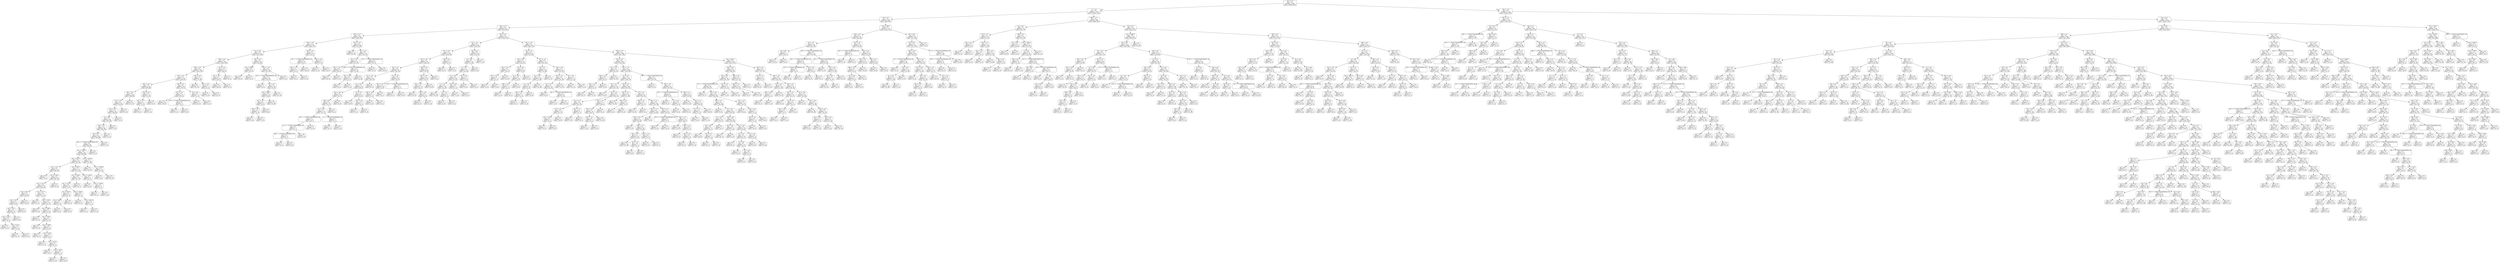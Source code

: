 digraph Tree {
node [shape=box, style="rounded", color="black", fontname=helvetica] ;
edge [fontname=helvetica] ;
0 [label="66 <= 1.0\ngini = 0.5\nsamples = 3344\nvalue = [2596, 2613]"] ;
1 [label="7 <= -0.3\ngini = 0.5\nsamples = 1574\nvalue = [1342, 1116]"] ;
0 -> 1 [labeldistance=2.5, labelangle=45, headlabel="True"] ;
2 [label="38 <= -0.3\ngini = 0.5\nsamples = 1090\nvalue = [856, 811]"] ;
1 -> 2 ;
3 [label="342 <= -4.4\ngini = 0.5\nsamples = 917\nvalue = [755, 637]"] ;
2 -> 3 ;
4 [label="204 <= -1.9\ngini = 0.5\nsamples = 306\nvalue = [229, 263]"] ;
3 -> 4 ;
5 [label="164 <= -3.8\ngini = 0.5\nsamples = 238\nvalue = [206, 171]"] ;
4 -> 5 ;
6 [label="45 <= -4.8\ngini = 0.5\nsamples = 217\nvalue = [175, 166]"] ;
5 -> 6 ;
7 [label="250 <= -4.9\ngini = 0.5\nsamples = 167\nvalue = [150, 106]"] ;
6 -> 7 ;
8 [label="384 <= -5.0\ngini = 0.5\nsamples = 150\nvalue = [122, 103]"] ;
7 -> 8 ;
9 [label="239 <= -5.5\ngini = 0.5\nsamples = 137\nvalue = [119, 87]"] ;
8 -> 9 ;
10 [label="220 <= -5.6\ngini = 0.5\nsamples = 113\nvalue = [89, 82]"] ;
9 -> 10 ;
11 [label="376 <= -6.4\ngini = 0.5\nsamples = 102\nvalue = [88, 69]"] ;
10 -> 11 ;
12 [label="277 <= -5.5\ngini = 0.5\nsamples = 93\nvalue = [71, 69]"] ;
11 -> 12 ;
13 [label="124 <= -6.3\ngini = 0.5\nsamples = 92\nvalue = [69, 69]"] ;
12 -> 13 ;
14 [label="75 <= -4.2\ngini = 0.5\nsamples = 90\nvalue = [67, 69]"] ;
13 -> 14 ;
15 [label="344 <= -3.1\ngini = 0.5\nsamples = 89\nvalue = [66, 69]"] ;
14 -> 15 ;
16 [label="59 <= 0.7\ngini = 0.5\nsamples = 88\nvalue = [65, 69]"] ;
15 -> 16 ;
17 [label="140 <= -1.7014117331926443e+38\ngini = 0.5\nsamples = 87\nvalue = [64, 69]"] ;
16 -> 17 ;
18 [label="rain <= 1219.5\ngini = 0.5\nsamples = 86\nvalue = [64, 68]"] ;
17 -> 18 ;
19 [label="rain <= 413.0\ngini = 0.5\nsamples = 64\nvalue = [62, 34]"] ;
18 -> 19 ;
20 [label="rain <= 13.0\ngini = 0.4\nsamples = 45\nvalue = [49, 20]"] ;
19 -> 20 ;
21 [label="gini = 0.0\nsamples = 1\nvalue = [0, 2]"] ;
20 -> 21 ;
22 [label="rain <= 338.5\ngini = 0.4\nsamples = 44\nvalue = [49, 18]"] ;
20 -> 22 ;
23 [label="rain <= 121.5\ngini = 0.4\nsamples = 39\nvalue = [40, 18]"] ;
22 -> 23 ;
24 [label="rain <= 38.5\ngini = 0.3\nsamples = 22\nvalue = [28, 6]"] ;
23 -> 24 ;
25 [label="rain <= 31.5\ngini = 0.5\nsamples = 9\nvalue = [8, 6]"] ;
24 -> 25 ;
26 [label="rain <= 24.5\ngini = 0.3\nsamples = 8\nvalue = [8, 2]"] ;
25 -> 26 ;
27 [label="rain <= 18.5\ngini = 0.4\nsamples = 5\nvalue = [4, 2]"] ;
26 -> 27 ;
28 [label="gini = 0.0\nsamples = 2\nvalue = [3, 0]"] ;
27 -> 28 ;
29 [label="rain <= 23.0\ngini = 0.4\nsamples = 3\nvalue = [1, 2]"] ;
27 -> 29 ;
30 [label="gini = 0.5\nsamples = 2\nvalue = [1, 1]"] ;
29 -> 30 ;
31 [label="gini = 0.0\nsamples = 1\nvalue = [0, 1]"] ;
29 -> 31 ;
32 [label="gini = 0.0\nsamples = 3\nvalue = [4, 0]"] ;
26 -> 32 ;
33 [label="gini = 0.0\nsamples = 1\nvalue = [0, 4]"] ;
25 -> 33 ;
34 [label="gini = 0.0\nsamples = 13\nvalue = [20, 0]"] ;
24 -> 34 ;
35 [label="rain <= 127.0\ngini = 0.5\nsamples = 17\nvalue = [12, 12]"] ;
23 -> 35 ;
36 [label="gini = 0.0\nsamples = 2\nvalue = [0, 3]"] ;
35 -> 36 ;
37 [label="rain <= 170.5\ngini = 0.5\nsamples = 15\nvalue = [12, 9]"] ;
35 -> 37 ;
38 [label="gini = 0.0\nsamples = 3\nvalue = [5, 0]"] ;
37 -> 38 ;
39 [label="rain <= 189.5\ngini = 0.5\nsamples = 12\nvalue = [7, 9]"] ;
37 -> 39 ;
40 [label="gini = 0.0\nsamples = 3\nvalue = [0, 5]"] ;
39 -> 40 ;
41 [label="rain <= 245.5\ngini = 0.5\nsamples = 9\nvalue = [7, 4]"] ;
39 -> 41 ;
42 [label="gini = 0.0\nsamples = 3\nvalue = [4, 0]"] ;
41 -> 42 ;
43 [label="rain <= 269.0\ngini = 0.5\nsamples = 6\nvalue = [3, 4]"] ;
41 -> 43 ;
44 [label="gini = 0.0\nsamples = 1\nvalue = [0, 2]"] ;
43 -> 44 ;
45 [label="rain <= 318.5\ngini = 0.5\nsamples = 5\nvalue = [3, 2]"] ;
43 -> 45 ;
46 [label="gini = 0.0\nsamples = 2\nvalue = [2, 0]"] ;
45 -> 46 ;
47 [label="rain <= 321.5\ngini = 0.4\nsamples = 3\nvalue = [1, 2]"] ;
45 -> 47 ;
48 [label="gini = 0.0\nsamples = 1\nvalue = [0, 1]"] ;
47 -> 48 ;
49 [label="rain <= 327.0\ngini = 0.5\nsamples = 2\nvalue = [1, 1]"] ;
47 -> 49 ;
50 [label="gini = 0.0\nsamples = 1\nvalue = [1, 0]"] ;
49 -> 50 ;
51 [label="gini = 0.0\nsamples = 1\nvalue = [0, 1]"] ;
49 -> 51 ;
52 [label="gini = 0.0\nsamples = 5\nvalue = [9, 0]"] ;
22 -> 52 ;
53 [label="rain <= 834.5\ngini = 0.5\nsamples = 19\nvalue = [13, 14]"] ;
19 -> 53 ;
54 [label="rain <= 678.0\ngini = 0.5\nsamples = 14\nvalue = [7, 13]"] ;
53 -> 54 ;
55 [label="rain <= 517.5\ngini = 0.5\nsamples = 9\nvalue = [7, 6]"] ;
54 -> 55 ;
56 [label="rain <= 502.0\ngini = 0.4\nsamples = 5\nvalue = [2, 5]"] ;
55 -> 56 ;
57 [label="rain <= 416.5\ngini = 0.5\nsamples = 3\nvalue = [2, 2]"] ;
56 -> 57 ;
58 [label="gini = 0.0\nsamples = 1\nvalue = [0, 2]"] ;
57 -> 58 ;
59 [label="gini = 0.0\nsamples = 2\nvalue = [2, 0]"] ;
57 -> 59 ;
60 [label="gini = 0.0\nsamples = 2\nvalue = [0, 3]"] ;
56 -> 60 ;
61 [label="rain <= 565.0\ngini = 0.3\nsamples = 4\nvalue = [5, 1]"] ;
55 -> 61 ;
62 [label="gini = 0.0\nsamples = 2\nvalue = [4, 0]"] ;
61 -> 62 ;
63 [label="rain <= 623.0\ngini = 0.5\nsamples = 2\nvalue = [1, 1]"] ;
61 -> 63 ;
64 [label="gini = 0.0\nsamples = 1\nvalue = [0, 1]"] ;
63 -> 64 ;
65 [label="gini = 0.0\nsamples = 1\nvalue = [1, 0]"] ;
63 -> 65 ;
66 [label="gini = 0.0\nsamples = 5\nvalue = [0, 7]"] ;
54 -> 66 ;
67 [label="rain <= 1146.5\ngini = 0.2\nsamples = 5\nvalue = [6, 1]"] ;
53 -> 67 ;
68 [label="gini = 0.0\nsamples = 3\nvalue = [5, 0]"] ;
67 -> 68 ;
69 [label="rain <= 1194.0\ngini = 0.5\nsamples = 2\nvalue = [1, 1]"] ;
67 -> 69 ;
70 [label="gini = 0.0\nsamples = 1\nvalue = [0, 1]"] ;
69 -> 70 ;
71 [label="gini = 0.0\nsamples = 1\nvalue = [1, 0]"] ;
69 -> 71 ;
72 [label="rain <= 2162.0\ngini = 0.1\nsamples = 22\nvalue = [2, 34]"] ;
18 -> 72 ;
73 [label="gini = 0.0\nsamples = 11\nvalue = [0, 21]"] ;
72 -> 73 ;
74 [label="rain <= 2298.0\ngini = 0.2\nsamples = 11\nvalue = [2, 13]"] ;
72 -> 74 ;
75 [label="gini = 0.0\nsamples = 2\nvalue = [2, 0]"] ;
74 -> 75 ;
76 [label="gini = 0.0\nsamples = 9\nvalue = [0, 13]"] ;
74 -> 76 ;
77 [label="gini = 0.0\nsamples = 1\nvalue = [0, 1]"] ;
17 -> 77 ;
78 [label="gini = 0.0\nsamples = 1\nvalue = [1, 0]"] ;
16 -> 78 ;
79 [label="gini = 0.0\nsamples = 1\nvalue = [1, 0]"] ;
15 -> 79 ;
80 [label="gini = 0.0\nsamples = 1\nvalue = [1, 0]"] ;
14 -> 80 ;
81 [label="gini = 0.0\nsamples = 2\nvalue = [2, 0]"] ;
13 -> 81 ;
82 [label="gini = 0.0\nsamples = 1\nvalue = [2, 0]"] ;
12 -> 82 ;
83 [label="gini = 0.0\nsamples = 9\nvalue = [17, 0]"] ;
11 -> 83 ;
84 [label="200 <= -5.4\ngini = 0.1\nsamples = 11\nvalue = [1, 13]"] ;
10 -> 84 ;
85 [label="192 <= -5.7\ngini = 0.3\nsamples = 4\nvalue = [1, 4]"] ;
84 -> 85 ;
86 [label="gini = 0.0\nsamples = 3\nvalue = [0, 4]"] ;
85 -> 86 ;
87 [label="gini = 0.0\nsamples = 1\nvalue = [1, 0]"] ;
85 -> 87 ;
88 [label="gini = 0.0\nsamples = 7\nvalue = [0, 9]"] ;
84 -> 88 ;
89 [label="265 <= -5.1\ngini = 0.2\nsamples = 24\nvalue = [30, 5]"] ;
9 -> 89 ;
90 [label="351 <= -4.5\ngini = 0.1\nsamples = 21\nvalue = [29, 2]"] ;
89 -> 90 ;
91 [label="gini = 0.0\nsamples = 18\nvalue = [28, 0]"] ;
90 -> 91 ;
92 [label="252 <= -1.7014117331926443e+38\ngini = 0.4\nsamples = 3\nvalue = [1, 2]"] ;
90 -> 92 ;
93 [label="gini = 0.0\nsamples = 1\nvalue = [1, 0]"] ;
92 -> 93 ;
94 [label="gini = 0.0\nsamples = 2\nvalue = [0, 2]"] ;
92 -> 94 ;
95 [label="16 <= -5.0\ngini = 0.4\nsamples = 3\nvalue = [1, 3]"] ;
89 -> 95 ;
96 [label="gini = 0.0\nsamples = 2\nvalue = [0, 3]"] ;
95 -> 96 ;
97 [label="gini = 0.0\nsamples = 1\nvalue = [1, 0]"] ;
95 -> 97 ;
98 [label="302 <= -4.9\ngini = 0.3\nsamples = 13\nvalue = [3, 16]"] ;
8 -> 98 ;
99 [label="gini = 0.0\nsamples = 8\nvalue = [0, 13]"] ;
98 -> 99 ;
100 [label="287 <= -5.0\ngini = 0.5\nsamples = 5\nvalue = [3, 3]"] ;
98 -> 100 ;
101 [label="gini = 0.0\nsamples = 3\nvalue = [3, 0]"] ;
100 -> 101 ;
102 [label="gini = 0.0\nsamples = 2\nvalue = [0, 3]"] ;
100 -> 102 ;
103 [label="147 <= -2.0\ngini = 0.2\nsamples = 17\nvalue = [28, 3]"] ;
7 -> 103 ;
104 [label="341 <= -4.7\ngini = 0.1\nsamples = 16\nvalue = [28, 1]"] ;
103 -> 104 ;
105 [label="gini = 0.0\nsamples = 15\nvalue = [28, 0]"] ;
104 -> 105 ;
106 [label="gini = 0.0\nsamples = 1\nvalue = [0, 1]"] ;
104 -> 106 ;
107 [label="gini = 0.0\nsamples = 1\nvalue = [0, 2]"] ;
103 -> 107 ;
108 [label="354 <= -5.0\ngini = 0.4\nsamples = 50\nvalue = [25, 60]"] ;
6 -> 108 ;
109 [label="rain <= 878.0\ngini = 0.4\nsamples = 10\nvalue = [10, 5]"] ;
108 -> 109 ;
110 [label="gini = 0.0\nsamples = 7\nvalue = [10, 0]"] ;
109 -> 110 ;
111 [label="gini = 0.0\nsamples = 3\nvalue = [0, 5]"] ;
109 -> 111 ;
112 [label="263 <= -3.8\ngini = 0.3\nsamples = 40\nvalue = [15, 55]"] ;
108 -> 112 ;
113 [label="372 <= -1.7014117331926443e+38\ngini = 0.3\nsamples = 38\nvalue = [12, 55]"] ;
112 -> 113 ;
114 [label="gini = 0.0\nsamples = 2\nvalue = [3, 0]"] ;
113 -> 114 ;
115 [label="25 <= -4.3\ngini = 0.2\nsamples = 36\nvalue = [9, 55]"] ;
113 -> 115 ;
116 [label="rain <= 392.0\ngini = 0.4\nsamples = 19\nvalue = [9, 22]"] ;
115 -> 116 ;
117 [label="81 <= -4.7\ngini = 0.4\nsamples = 9\nvalue = [9, 4]"] ;
116 -> 117 ;
118 [label="354 <= -4.5\ngini = 0.3\nsamples = 4\nvalue = [1, 4]"] ;
117 -> 118 ;
119 [label="gini = 0.0\nsamples = 3\nvalue = [0, 4]"] ;
118 -> 119 ;
120 [label="gini = 0.0\nsamples = 1\nvalue = [1, 0]"] ;
118 -> 120 ;
121 [label="gini = 0.0\nsamples = 5\nvalue = [8, 0]"] ;
117 -> 121 ;
122 [label="gini = 0.0\nsamples = 10\nvalue = [0, 18]"] ;
116 -> 122 ;
123 [label="gini = 0.0\nsamples = 17\nvalue = [0, 33]"] ;
115 -> 123 ;
124 [label="gini = 0.0\nsamples = 2\nvalue = [3, 0]"] ;
112 -> 124 ;
125 [label="159 <= -1.9\ngini = 0.2\nsamples = 21\nvalue = [31, 5]"] ;
5 -> 125 ;
126 [label="124 <= -1.7014117331926443e+38\ngini = 0.1\nsamples = 16\nvalue = [30, 1]"] ;
125 -> 126 ;
127 [label="249 <= -3.7\ngini = 0.3\nsamples = 3\nvalue = [4, 1]"] ;
126 -> 127 ;
128 [label="gini = 0.0\nsamples = 1\nvalue = [0, 1]"] ;
127 -> 128 ;
129 [label="gini = 0.0\nsamples = 2\nvalue = [4, 0]"] ;
127 -> 129 ;
130 [label="gini = 0.0\nsamples = 13\nvalue = [26, 0]"] ;
126 -> 130 ;
131 [label="140 <= -2.9\ngini = 0.3\nsamples = 5\nvalue = [1, 4]"] ;
125 -> 131 ;
132 [label="gini = 0.0\nsamples = 1\nvalue = [1, 0]"] ;
131 -> 132 ;
133 [label="gini = 0.0\nsamples = 4\nvalue = [0, 4]"] ;
131 -> 133 ;
134 [label="332 <= -1.8\ngini = 0.3\nsamples = 68\nvalue = [23, 92]"] ;
4 -> 134 ;
135 [label="gini = 0.0\nsamples = 33\nvalue = [0, 55]"] ;
134 -> 135 ;
136 [label="60 <= -1.0\ngini = 0.5\nsamples = 35\nvalue = [23, 37]"] ;
134 -> 136 ;
137 [label="310 <= -1.3\ngini = 0.4\nsamples = 27\nvalue = [13, 34]"] ;
136 -> 137 ;
138 [label="280 <= -1.6\ngini = 0.4\nsamples = 8\nvalue = [10, 5]"] ;
137 -> 138 ;
139 [label="gini = 0.0\nsamples = 5\nvalue = [10, 0]"] ;
138 -> 139 ;
140 [label="gini = 0.0\nsamples = 3\nvalue = [0, 5]"] ;
138 -> 140 ;
141 [label="263 <= -1.7014117331926443e+38\ngini = 0.2\nsamples = 19\nvalue = [3, 29]"] ;
137 -> 141 ;
142 [label="367 <= -0.9\ngini = 0.4\nsamples = 4\nvalue = [3, 1]"] ;
141 -> 142 ;
143 [label="gini = 0.0\nsamples = 1\nvalue = [0, 1]"] ;
142 -> 143 ;
144 [label="gini = 0.0\nsamples = 3\nvalue = [3, 0]"] ;
142 -> 144 ;
145 [label="gini = 0.0\nsamples = 15\nvalue = [0, 28]"] ;
141 -> 145 ;
146 [label="333 <= -1.7014117331926443e+38\ngini = 0.4\nsamples = 8\nvalue = [10, 3]"] ;
136 -> 146 ;
147 [label="gini = 0.0\nsamples = 2\nvalue = [0, 3]"] ;
146 -> 147 ;
148 [label="gini = 0.0\nsamples = 6\nvalue = [10, 0]"] ;
146 -> 148 ;
149 [label="68 <= -3.5\ngini = 0.5\nsamples = 611\nvalue = [526, 374]"] ;
3 -> 149 ;
150 [label="64 <= -1.9\ngini = 0.4\nsamples = 134\nvalue = [144, 56]"] ;
149 -> 150 ;
151 [label="157 <= -0.4\ngini = 0.3\nsamples = 104\nvalue = [130, 30]"] ;
150 -> 151 ;
152 [label="163 <= -4.0\ngini = 0.3\nsamples = 99\nvalue = [128, 23]"] ;
151 -> 152 ;
153 [label="68 <= -4.1\ngini = 0.4\nsamples = 49\nvalue = [54, 19]"] ;
152 -> 153 ;
154 [label="111 <= -2.0\ngini = 0.3\nsamples = 34\nvalue = [46, 10]"] ;
153 -> 154 ;
155 [label="61 <= -4.2\ngini = 0.3\nsamples = 33\nvalue = [46, 8]"] ;
154 -> 155 ;
156 [label="102 <= -4.8\ngini = 0.4\nsamples = 18\nvalue = [17, 7]"] ;
155 -> 156 ;
157 [label="338 <= 5.0\ngini = 0.3\nsamples = 14\nvalue = [17, 3]"] ;
156 -> 157 ;
158 [label="211 <= -5.2\ngini = 0.2\nsamples = 13\nvalue = [17, 2]"] ;
157 -> 158 ;
159 [label="351 <= -1.7014117331926443e+38\ngini = 0.1\nsamples = 11\nvalue = [16, 1]"] ;
158 -> 159 ;
160 [label="217 <= -1.7014117331926443e+38\ngini = 0.4\nsamples = 3\nvalue = [3, 1]"] ;
159 -> 160 ;
161 [label="389 <= -1.7014117331926443e+38\ngini = 0.4\nsamples = 2\nvalue = [2, 1]"] ;
160 -> 161 ;
162 [label="gini = 0.0\nsamples = 1\nvalue = [0, 1]"] ;
161 -> 162 ;
163 [label="gini = 0.0\nsamples = 1\nvalue = [2, 0]"] ;
161 -> 163 ;
164 [label="gini = 0.0\nsamples = 1\nvalue = [1, 0]"] ;
160 -> 164 ;
165 [label="gini = 0.0\nsamples = 8\nvalue = [13, 0]"] ;
159 -> 165 ;
166 [label="1 <= -1.7014117331926443e+38\ngini = 0.5\nsamples = 2\nvalue = [1, 1]"] ;
158 -> 166 ;
167 [label="gini = 0.0\nsamples = 1\nvalue = [0, 1]"] ;
166 -> 167 ;
168 [label="gini = 0.0\nsamples = 1\nvalue = [1, 0]"] ;
166 -> 168 ;
169 [label="gini = 0.0\nsamples = 1\nvalue = [0, 1]"] ;
157 -> 169 ;
170 [label="gini = 0.0\nsamples = 4\nvalue = [0, 4]"] ;
156 -> 170 ;
171 [label="23 <= -3.3\ngini = 0.1\nsamples = 15\nvalue = [29, 1]"] ;
155 -> 171 ;
172 [label="gini = 0.0\nsamples = 12\nvalue = [24, 0]"] ;
171 -> 172 ;
173 [label="322 <= -3.4\ngini = 0.3\nsamples = 3\nvalue = [5, 1]"] ;
171 -> 173 ;
174 [label="gini = 0.0\nsamples = 1\nvalue = [0, 1]"] ;
173 -> 174 ;
175 [label="gini = 0.0\nsamples = 2\nvalue = [5, 0]"] ;
173 -> 175 ;
176 [label="gini = 0.0\nsamples = 1\nvalue = [0, 2]"] ;
154 -> 176 ;
177 [label="91 <= -3.9\ngini = 0.5\nsamples = 15\nvalue = [8, 9]"] ;
153 -> 177 ;
178 [label="291 <= -4.5\ngini = 0.3\nsamples = 10\nvalue = [2, 8]"] ;
177 -> 178 ;
179 [label="266 <= -3.9\ngini = 0.4\nsamples = 3\nvalue = [2, 1]"] ;
178 -> 179 ;
180 [label="gini = 0.0\nsamples = 2\nvalue = [2, 0]"] ;
179 -> 180 ;
181 [label="gini = 0.0\nsamples = 1\nvalue = [0, 1]"] ;
179 -> 181 ;
182 [label="gini = 0.0\nsamples = 7\nvalue = [0, 7]"] ;
178 -> 182 ;
183 [label="147 <= -1.7014117331926443e+38\ngini = 0.2\nsamples = 5\nvalue = [6, 1]"] ;
177 -> 183 ;
184 [label="gini = 0.0\nsamples = 1\nvalue = [0, 1]"] ;
183 -> 184 ;
185 [label="gini = 0.0\nsamples = 4\nvalue = [6, 0]"] ;
183 -> 185 ;
186 [label="188 <= -0.3\ngini = 0.1\nsamples = 50\nvalue = [74, 4]"] ;
152 -> 186 ;
187 [label="364 <= -3.9\ngini = 0.1\nsamples = 49\nvalue = [74, 3]"] ;
186 -> 187 ;
188 [label="135 <= -3.9\ngini = 0.3\nsamples = 14\nvalue = [15, 3]"] ;
187 -> 188 ;
189 [label="gini = 0.0\nsamples = 8\nvalue = [12, 0]"] ;
188 -> 189 ;
190 [label="292 <= -3.8\ngini = 0.5\nsamples = 6\nvalue = [3, 3]"] ;
188 -> 190 ;
191 [label="gini = 0.0\nsamples = 3\nvalue = [0, 3]"] ;
190 -> 191 ;
192 [label="gini = 0.0\nsamples = 3\nvalue = [3, 0]"] ;
190 -> 192 ;
193 [label="gini = 0.0\nsamples = 35\nvalue = [59, 0]"] ;
187 -> 193 ;
194 [label="gini = 0.0\nsamples = 1\nvalue = [0, 1]"] ;
186 -> 194 ;
195 [label="336 <= 0.5\ngini = 0.3\nsamples = 5\nvalue = [2, 7]"] ;
151 -> 195 ;
196 [label="gini = 0.0\nsamples = 3\nvalue = [0, 7]"] ;
195 -> 196 ;
197 [label="gini = 0.0\nsamples = 2\nvalue = [2, 0]"] ;
195 -> 197 ;
198 [label="219 <= 0.3\ngini = 0.5\nsamples = 30\nvalue = [14, 26]"] ;
150 -> 198 ;
199 [label="9 <= -0.9\ngini = 0.3\nsamples = 27\nvalue = [7, 26]"] ;
198 -> 199 ;
200 [label="1 <= -0.3\ngini = 0.2\nsamples = 25\nvalue = [4, 26]"] ;
199 -> 200 ;
201 [label="71 <= -0.9\ngini = 0.1\nsamples = 22\nvalue = [2, 25]"] ;
200 -> 201 ;
202 [label="7 <= -1.0\ngini = 0.1\nsamples = 20\nvalue = [1, 24]"] ;
201 -> 202 ;
203 [label="gini = 0.0\nsamples = 18\nvalue = [0, 23]"] ;
202 -> 203 ;
204 [label="0 <= -1.1\ngini = 0.5\nsamples = 2\nvalue = [1, 1]"] ;
202 -> 204 ;
205 [label="gini = 0.0\nsamples = 1\nvalue = [1, 0]"] ;
204 -> 205 ;
206 [label="gini = 0.0\nsamples = 1\nvalue = [0, 1]"] ;
204 -> 206 ;
207 [label="252 <= -0.8\ngini = 0.5\nsamples = 2\nvalue = [1, 1]"] ;
201 -> 207 ;
208 [label="gini = 0.0\nsamples = 1\nvalue = [1, 0]"] ;
207 -> 208 ;
209 [label="gini = 0.0\nsamples = 1\nvalue = [0, 1]"] ;
207 -> 209 ;
210 [label="334 <= 2.4\ngini = 0.4\nsamples = 3\nvalue = [2, 1]"] ;
200 -> 210 ;
211 [label="gini = 0.0\nsamples = 2\nvalue = [2, 0]"] ;
210 -> 211 ;
212 [label="gini = 0.0\nsamples = 1\nvalue = [0, 1]"] ;
210 -> 212 ;
213 [label="gini = 0.0\nsamples = 2\nvalue = [3, 0]"] ;
199 -> 213 ;
214 [label="gini = 0.0\nsamples = 3\nvalue = [7, 0]"] ;
198 -> 214 ;
215 [label="291 <= -2.4\ngini = 0.5\nsamples = 477\nvalue = [382, 318]"] ;
149 -> 215 ;
216 [label="361 <= -3.2\ngini = 0.4\nsamples = 93\nvalue = [45, 92]"] ;
215 -> 216 ;
217 [label="119 <= -3.5\ngini = 0.5\nsamples = 22\nvalue = [18, 11]"] ;
216 -> 217 ;
218 [label="320 <= -4.0\ngini = 0.2\nsamples = 11\nvalue = [14, 2]"] ;
217 -> 218 ;
219 [label="327 <= -4.2\ngini = 0.4\nsamples = 3\nvalue = [1, 2]"] ;
218 -> 219 ;
220 [label="gini = 0.0\nsamples = 1\nvalue = [1, 0]"] ;
219 -> 220 ;
221 [label="gini = 0.0\nsamples = 2\nvalue = [0, 2]"] ;
219 -> 221 ;
222 [label="gini = 0.0\nsamples = 8\nvalue = [13, 0]"] ;
218 -> 222 ;
223 [label="25 <= -2.0\ngini = 0.4\nsamples = 11\nvalue = [4, 9]"] ;
217 -> 223 ;
224 [label="31 <= -3.8\ngini = 0.2\nsamples = 8\nvalue = [1, 9]"] ;
223 -> 224 ;
225 [label="284 <= -3.3\ngini = 0.5\nsamples = 2\nvalue = [1, 1]"] ;
224 -> 225 ;
226 [label="gini = 0.0\nsamples = 1\nvalue = [1, 0]"] ;
225 -> 226 ;
227 [label="gini = 0.0\nsamples = 1\nvalue = [0, 1]"] ;
225 -> 227 ;
228 [label="gini = 0.0\nsamples = 6\nvalue = [0, 8]"] ;
224 -> 228 ;
229 [label="gini = 0.0\nsamples = 3\nvalue = [3, 0]"] ;
223 -> 229 ;
230 [label="317 <= -2.3\ngini = 0.4\nsamples = 71\nvalue = [27, 81]"] ;
216 -> 230 ;
231 [label="20 <= 1.1\ngini = 0.1\nsamples = 42\nvalue = [5, 58]"] ;
230 -> 231 ;
232 [label="16 <= -2.9\ngini = 0.1\nsamples = 40\nvalue = [3, 58]"] ;
231 -> 232 ;
233 [label="2 <= -2.9\ngini = 0.4\nsamples = 9\nvalue = [3, 9]"] ;
232 -> 233 ;
234 [label="165 <= -3.2\ngini = 0.4\nsamples = 4\nvalue = [3, 1]"] ;
233 -> 234 ;
235 [label="gini = 0.0\nsamples = 1\nvalue = [0, 1]"] ;
234 -> 235 ;
236 [label="gini = 0.0\nsamples = 3\nvalue = [3, 0]"] ;
234 -> 236 ;
237 [label="gini = 0.0\nsamples = 5\nvalue = [0, 8]"] ;
233 -> 237 ;
238 [label="gini = 0.0\nsamples = 31\nvalue = [0, 49]"] ;
232 -> 238 ;
239 [label="gini = 0.0\nsamples = 2\nvalue = [2, 0]"] ;
231 -> 239 ;
240 [label="183 <= -0.9\ngini = 0.5\nsamples = 29\nvalue = [22, 23]"] ;
230 -> 240 ;
241 [label="387 <= -1.6\ngini = 0.4\nsamples = 21\nvalue = [21, 10]"] ;
240 -> 241 ;
242 [label="13 <= -2.1\ngini = 0.5\nsamples = 11\nvalue = [8, 10]"] ;
241 -> 242 ;
243 [label="gini = 0.0\nsamples = 3\nvalue = [6, 0]"] ;
242 -> 243 ;
244 [label="365 <= -1.7014117331926443e+38\ngini = 0.3\nsamples = 8\nvalue = [2, 10]"] ;
242 -> 244 ;
245 [label="gini = 0.0\nsamples = 2\nvalue = [2, 0]"] ;
244 -> 245 ;
246 [label="gini = 0.0\nsamples = 6\nvalue = [0, 10]"] ;
244 -> 246 ;
247 [label="gini = 0.0\nsamples = 10\nvalue = [13, 0]"] ;
241 -> 247 ;
248 [label="79 <= -0.4\ngini = 0.1\nsamples = 8\nvalue = [1, 13]"] ;
240 -> 248 ;
249 [label="gini = 0.0\nsamples = 7\nvalue = [0, 13]"] ;
248 -> 249 ;
250 [label="gini = 0.0\nsamples = 1\nvalue = [1, 0]"] ;
248 -> 250 ;
251 [label="369 <= -1.0\ngini = 0.5\nsamples = 384\nvalue = [337, 226]"] ;
215 -> 251 ;
252 [label="203 <= -2.9\ngini = 0.4\nsamples = 215\nvalue = [216, 99]"] ;
251 -> 252 ;
253 [label="327 <= -1.7\ngini = 0.4\nsamples = 17\nvalue = [6, 14]"] ;
252 -> 253 ;
254 [label="180 <= -2.1\ngini = 0.4\nsamples = 7\nvalue = [6, 2]"] ;
253 -> 254 ;
255 [label="214 <= -1.7\ngini = 0.4\nsamples = 3\nvalue = [1, 2]"] ;
254 -> 255 ;
256 [label="gini = 0.0\nsamples = 2\nvalue = [0, 2]"] ;
255 -> 256 ;
257 [label="gini = 0.0\nsamples = 1\nvalue = [1, 0]"] ;
255 -> 257 ;
258 [label="gini = 0.0\nsamples = 4\nvalue = [5, 0]"] ;
254 -> 258 ;
259 [label="gini = 0.0\nsamples = 10\nvalue = [0, 12]"] ;
253 -> 259 ;
260 [label="317 <= -1.3\ngini = 0.4\nsamples = 198\nvalue = [210, 85]"] ;
252 -> 260 ;
261 [label="12 <= -1.8\ngini = 0.5\nsamples = 143\nvalue = [136, 72]"] ;
260 -> 261 ;
262 [label="19 <= -2.1\ngini = 0.3\nsamples = 58\nvalue = [71, 16]"] ;
261 -> 262 ;
263 [label="gini = 0.0\nsamples = 21\nvalue = [33, 0]"] ;
262 -> 263 ;
264 [label="66 <= -1.9\ngini = 0.4\nsamples = 37\nvalue = [38, 16]"] ;
262 -> 264 ;
265 [label="311 <= -1.9\ngini = 0.5\nsamples = 20\nvalue = [12, 14]"] ;
264 -> 265 ;
266 [label="317 <= -2.0\ngini = 0.4\nsamples = 15\nvalue = [5, 13]"] ;
265 -> 266 ;
267 [label="rain <= 351.0\ngini = 0.5\nsamples = 9\nvalue = [5, 5]"] ;
266 -> 267 ;
268 [label="gini = 0.0\nsamples = 5\nvalue = [5, 0]"] ;
267 -> 268 ;
269 [label="gini = 0.0\nsamples = 4\nvalue = [0, 5]"] ;
267 -> 269 ;
270 [label="gini = 0.0\nsamples = 6\nvalue = [0, 8]"] ;
266 -> 270 ;
271 [label="252 <= -1.7\ngini = 0.2\nsamples = 5\nvalue = [7, 1]"] ;
265 -> 271 ;
272 [label="gini = 0.0\nsamples = 4\nvalue = [7, 0]"] ;
271 -> 272 ;
273 [label="gini = 0.0\nsamples = 1\nvalue = [0, 1]"] ;
271 -> 273 ;
274 [label="240 <= -1.2\ngini = 0.1\nsamples = 17\nvalue = [26, 2]"] ;
264 -> 274 ;
275 [label="332 <= -1.8\ngini = 0.1\nsamples = 16\nvalue = [26, 1]"] ;
274 -> 275 ;
276 [label="352 <= -2.1\ngini = 0.4\nsamples = 4\nvalue = [3, 1]"] ;
275 -> 276 ;
277 [label="gini = 0.0\nsamples = 3\nvalue = [3, 0]"] ;
276 -> 277 ;
278 [label="gini = 0.0\nsamples = 1\nvalue = [0, 1]"] ;
276 -> 278 ;
279 [label="gini = 0.0\nsamples = 12\nvalue = [23, 0]"] ;
275 -> 279 ;
280 [label="gini = 0.0\nsamples = 1\nvalue = [0, 1]"] ;
274 -> 280 ;
281 [label="139 <= -1.9\ngini = 0.5\nsamples = 85\nvalue = [65, 56]"] ;
261 -> 281 ;
282 [label="394 <= -1.4\ngini = 0.2\nsamples = 18\nvalue = [3, 19]"] ;
281 -> 282 ;
283 [label="gini = 0.0\nsamples = 12\nvalue = [0, 16]"] ;
282 -> 283 ;
284 [label="262 <= -1.5\ngini = 0.5\nsamples = 6\nvalue = [3, 3]"] ;
282 -> 284 ;
285 [label="gini = 0.0\nsamples = 3\nvalue = [0, 3]"] ;
284 -> 285 ;
286 [label="gini = 0.0\nsamples = 3\nvalue = [3, 0]"] ;
284 -> 286 ;
287 [label="277 <= -1.7\ngini = 0.5\nsamples = 67\nvalue = [62, 37]"] ;
281 -> 287 ;
288 [label="396 <= -1.1\ngini = 0.1\nsamples = 11\nvalue = [21, 1]"] ;
287 -> 288 ;
289 [label="gini = 0.0\nsamples = 10\nvalue = [21, 0]"] ;
288 -> 289 ;
290 [label="gini = 0.0\nsamples = 1\nvalue = [0, 1]"] ;
288 -> 290 ;
291 [label="309 <= -1.5\ngini = 0.5\nsamples = 56\nvalue = [41, 36]"] ;
287 -> 291 ;
292 [label="364 <= -1.3\ngini = 0.4\nsamples = 29\nvalue = [9, 28]"] ;
291 -> 292 ;
293 [label="340 <= -2.0\ngini = 0.3\nsamples = 27\nvalue = [6, 28]"] ;
292 -> 293 ;
294 [label="gini = 0.0\nsamples = 2\nvalue = [2, 0]"] ;
293 -> 294 ;
295 [label="196 <= -1.3\ngini = 0.2\nsamples = 25\nvalue = [4, 28]"] ;
293 -> 295 ;
296 [label="392 <= -1.5\ngini = 0.1\nsamples = 22\nvalue = [2, 27]"] ;
295 -> 296 ;
297 [label="gini = 0.0\nsamples = 19\nvalue = [0, 26]"] ;
296 -> 297 ;
298 [label="60 <= -1.6\ngini = 0.4\nsamples = 3\nvalue = [2, 1]"] ;
296 -> 298 ;
299 [label="gini = 0.0\nsamples = 2\nvalue = [2, 0]"] ;
298 -> 299 ;
300 [label="gini = 0.0\nsamples = 1\nvalue = [0, 1]"] ;
298 -> 300 ;
301 [label="253 <= -1.3\ngini = 0.4\nsamples = 3\nvalue = [2, 1]"] ;
295 -> 301 ;
302 [label="gini = 0.0\nsamples = 2\nvalue = [2, 0]"] ;
301 -> 302 ;
303 [label="gini = 0.0\nsamples = 1\nvalue = [0, 1]"] ;
301 -> 303 ;
304 [label="gini = 0.0\nsamples = 2\nvalue = [3, 0]"] ;
292 -> 304 ;
305 [label="387 <= -2.1\ngini = 0.3\nsamples = 27\nvalue = [32, 8]"] ;
291 -> 305 ;
306 [label="293 <= -1.7014117331926443e+38\ngini = 0.4\nsamples = 5\nvalue = [2, 5]"] ;
305 -> 306 ;
307 [label="gini = 0.0\nsamples = 1\nvalue = [2, 0]"] ;
306 -> 307 ;
308 [label="gini = 0.0\nsamples = 4\nvalue = [0, 5]"] ;
306 -> 308 ;
309 [label="299 <= -1.4\ngini = 0.2\nsamples = 22\nvalue = [30, 3]"] ;
305 -> 309 ;
310 [label="gini = 0.0\nsamples = 14\nvalue = [23, 0]"] ;
309 -> 310 ;
311 [label="287 <= -1.3\ngini = 0.4\nsamples = 8\nvalue = [7, 3]"] ;
309 -> 311 ;
312 [label="gini = 0.0\nsamples = 3\nvalue = [5, 0]"] ;
311 -> 312 ;
313 [label="155 <= -1.4\ngini = 0.5\nsamples = 5\nvalue = [2, 3]"] ;
311 -> 313 ;
314 [label="gini = 0.0\nsamples = 3\nvalue = [0, 3]"] ;
313 -> 314 ;
315 [label="gini = 0.0\nsamples = 2\nvalue = [2, 0]"] ;
313 -> 315 ;
316 [label="215 <= -1.7014117331926443e+38\ngini = 0.3\nsamples = 55\nvalue = [74, 13]"] ;
260 -> 316 ;
317 [label="gini = 0.0\nsamples = 1\nvalue = [0, 3]"] ;
316 -> 317 ;
318 [label="329 <= -2.2\ngini = 0.2\nsamples = 54\nvalue = [74, 10]"] ;
316 -> 318 ;
319 [label="324 <= -1.7014117331926443e+38\ngini = 0.5\nsamples = 8\nvalue = [4, 6]"] ;
318 -> 319 ;
320 [label="gini = 0.0\nsamples = 3\nvalue = [0, 4]"] ;
319 -> 320 ;
321 [label="9 <= -2.0\ngini = 0.4\nsamples = 5\nvalue = [4, 2]"] ;
319 -> 321 ;
322 [label="gini = 0.0\nsamples = 3\nvalue = [4, 0]"] ;
321 -> 322 ;
323 [label="gini = 0.0\nsamples = 2\nvalue = [0, 2]"] ;
321 -> 323 ;
324 [label="368 <= -1.1\ngini = 0.1\nsamples = 46\nvalue = [70, 4]"] ;
318 -> 324 ;
325 [label="gini = 0.0\nsamples = 31\nvalue = [51, 0]"] ;
324 -> 325 ;
326 [label="142 <= -1.1\ngini = 0.3\nsamples = 15\nvalue = [19, 4]"] ;
324 -> 326 ;
327 [label="177 <= -1.1\ngini = 0.3\nsamples = 4\nvalue = [1, 4]"] ;
326 -> 327 ;
328 [label="gini = 0.0\nsamples = 3\nvalue = [0, 4]"] ;
327 -> 328 ;
329 [label="gini = 0.0\nsamples = 1\nvalue = [1, 0]"] ;
327 -> 329 ;
330 [label="gini = 0.0\nsamples = 11\nvalue = [18, 0]"] ;
326 -> 330 ;
331 [label="rain <= 625.0\ngini = 0.5\nsamples = 169\nvalue = [121, 127]"] ;
251 -> 331 ;
332 [label="359 <= -0.3\ngini = 0.5\nsamples = 99\nvalue = [88, 52]"] ;
331 -> 332 ;
333 [label="219 <= -0.4\ngini = 0.5\nsamples = 78\nvalue = [61, 50]"] ;
332 -> 333 ;
334 [label="21 <= -1.7014117331926443e+38\ngini = 0.5\nsamples = 69\nvalue = [60, 37]"] ;
333 -> 334 ;
335 [label="gini = 0.0\nsamples = 5\nvalue = [0, 7]"] ;
334 -> 335 ;
336 [label="341 <= -0.5\ngini = 0.4\nsamples = 64\nvalue = [60, 30]"] ;
334 -> 336 ;
337 [label="108 <= -1.4\ngini = 0.5\nsamples = 50\nvalue = [39, 28]"] ;
336 -> 337 ;
338 [label="gini = 0.0\nsamples = 4\nvalue = [0, 6]"] ;
337 -> 338 ;
339 [label="17 <= -0.9\ngini = 0.5\nsamples = 46\nvalue = [39, 22]"] ;
337 -> 339 ;
340 [label="77 <= -0.6\ngini = 0.2\nsamples = 18\nvalue = [21, 2]"] ;
339 -> 340 ;
341 [label="78 <= -0.8\ngini = 0.1\nsamples = 17\nvalue = [21, 1]"] ;
340 -> 341 ;
342 [label="gini = 0.0\nsamples = 15\nvalue = [20, 0]"] ;
341 -> 342 ;
343 [label="99 <= -0.7\ngini = 0.5\nsamples = 2\nvalue = [1, 1]"] ;
341 -> 343 ;
344 [label="gini = 0.0\nsamples = 1\nvalue = [0, 1]"] ;
343 -> 344 ;
345 [label="gini = 0.0\nsamples = 1\nvalue = [1, 0]"] ;
343 -> 345 ;
346 [label="gini = 0.0\nsamples = 1\nvalue = [0, 1]"] ;
340 -> 346 ;
347 [label="250 <= -0.8\ngini = 0.5\nsamples = 28\nvalue = [18, 20]"] ;
339 -> 347 ;
348 [label="78 <= -0.6\ngini = 0.2\nsamples = 9\nvalue = [2, 12]"] ;
347 -> 348 ;
349 [label="gini = 0.0\nsamples = 7\nvalue = [0, 12]"] ;
348 -> 349 ;
350 [label="gini = 0.0\nsamples = 2\nvalue = [2, 0]"] ;
348 -> 350 ;
351 [label="221 <= -0.5\ngini = 0.4\nsamples = 19\nvalue = [16, 8]"] ;
347 -> 351 ;
352 [label="41 <= -0.7\ngini = 0.2\nsamples = 14\nvalue = [15, 2]"] ;
351 -> 352 ;
353 [label="gini = 0.0\nsamples = 1\nvalue = [0, 1]"] ;
352 -> 353 ;
354 [label="9 <= -0.6\ngini = 0.1\nsamples = 13\nvalue = [15, 1]"] ;
352 -> 354 ;
355 [label="gini = 0.0\nsamples = 9\nvalue = [12, 0]"] ;
354 -> 355 ;
356 [label="53 <= -0.6\ngini = 0.4\nsamples = 4\nvalue = [3, 1]"] ;
354 -> 356 ;
357 [label="gini = 0.0\nsamples = 1\nvalue = [0, 1]"] ;
356 -> 357 ;
358 [label="gini = 0.0\nsamples = 3\nvalue = [3, 0]"] ;
356 -> 358 ;
359 [label="16 <= -0.5\ngini = 0.2\nsamples = 5\nvalue = [1, 6]"] ;
351 -> 359 ;
360 [label="gini = 0.0\nsamples = 4\nvalue = [0, 6]"] ;
359 -> 360 ;
361 [label="gini = 0.0\nsamples = 1\nvalue = [1, 0]"] ;
359 -> 361 ;
362 [label="101 <= -0.6\ngini = 0.2\nsamples = 14\nvalue = [21, 2]"] ;
336 -> 362 ;
363 [label="gini = 0.0\nsamples = 7\nvalue = [14, 0]"] ;
362 -> 363 ;
364 [label="319 <= -0.5\ngini = 0.3\nsamples = 7\nvalue = [7, 2]"] ;
362 -> 364 ;
365 [label="163 <= -0.3\ngini = 0.4\nsamples = 3\nvalue = [1, 2]"] ;
364 -> 365 ;
366 [label="gini = 0.0\nsamples = 2\nvalue = [0, 2]"] ;
365 -> 366 ;
367 [label="gini = 0.0\nsamples = 1\nvalue = [1, 0]"] ;
365 -> 367 ;
368 [label="gini = 0.0\nsamples = 4\nvalue = [6, 0]"] ;
364 -> 368 ;
369 [label="157 <= -0.5\ngini = 0.1\nsamples = 9\nvalue = [1, 13]"] ;
333 -> 369 ;
370 [label="gini = 0.0\nsamples = 1\nvalue = [1, 0]"] ;
369 -> 370 ;
371 [label="gini = 0.0\nsamples = 8\nvalue = [0, 13]"] ;
369 -> 371 ;
372 [label="268 <= 2.0\ngini = 0.1\nsamples = 21\nvalue = [27, 2]"] ;
332 -> 372 ;
373 [label="368 <= -1.2\ngini = 0.1\nsamples = 20\nvalue = [27, 1]"] ;
372 -> 373 ;
374 [label="gini = 0.0\nsamples = 1\nvalue = [0, 1]"] ;
373 -> 374 ;
375 [label="gini = 0.0\nsamples = 19\nvalue = [27, 0]"] ;
373 -> 375 ;
376 [label="gini = 0.0\nsamples = 1\nvalue = [0, 1]"] ;
372 -> 376 ;
377 [label="339 <= -1.9\ngini = 0.4\nsamples = 70\nvalue = [33, 75]"] ;
331 -> 377 ;
378 [label="233 <= -1.5\ngini = 0.3\nsamples = 6\nvalue = [7, 2]"] ;
377 -> 378 ;
379 [label="gini = 0.0\nsamples = 2\nvalue = [0, 2]"] ;
378 -> 379 ;
380 [label="gini = 0.0\nsamples = 4\nvalue = [7, 0]"] ;
378 -> 380 ;
381 [label="249 <= -0.9\ngini = 0.4\nsamples = 64\nvalue = [26, 73]"] ;
377 -> 381 ;
382 [label="85 <= -1.6\ngini = 0.1\nsamples = 17\nvalue = [1, 28]"] ;
381 -> 382 ;
383 [label="384 <= -0.9\ngini = 0.5\nsamples = 2\nvalue = [1, 1]"] ;
382 -> 383 ;
384 [label="gini = 0.0\nsamples = 1\nvalue = [0, 1]"] ;
383 -> 384 ;
385 [label="gini = 0.0\nsamples = 1\nvalue = [1, 0]"] ;
383 -> 385 ;
386 [label="gini = 0.0\nsamples = 15\nvalue = [0, 27]"] ;
382 -> 386 ;
387 [label="162 <= -0.7\ngini = 0.5\nsamples = 47\nvalue = [25, 45]"] ;
381 -> 387 ;
388 [label="120 <= -1.5\ngini = 0.4\nsamples = 12\nvalue = [13, 5]"] ;
387 -> 388 ;
389 [label="gini = 0.0\nsamples = 3\nvalue = [0, 4]"] ;
388 -> 389 ;
390 [label="112 <= -1.0\ngini = 0.1\nsamples = 9\nvalue = [13, 1]"] ;
388 -> 390 ;
391 [label="351 <= -0.6\ngini = 0.5\nsamples = 2\nvalue = [1, 1]"] ;
390 -> 391 ;
392 [label="gini = 0.0\nsamples = 1\nvalue = [0, 1]"] ;
391 -> 392 ;
393 [label="gini = 0.0\nsamples = 1\nvalue = [1, 0]"] ;
391 -> 393 ;
394 [label="gini = 0.0\nsamples = 7\nvalue = [12, 0]"] ;
390 -> 394 ;
395 [label="272 <= -0.8\ngini = 0.4\nsamples = 35\nvalue = [12, 40]"] ;
387 -> 395 ;
396 [label="gini = 0.0\nsamples = 2\nvalue = [3, 0]"] ;
395 -> 396 ;
397 [label="372 <= -0.5\ngini = 0.3\nsamples = 33\nvalue = [9, 40]"] ;
395 -> 397 ;
398 [label="gini = 0.0\nsamples = 16\nvalue = [0, 28]"] ;
397 -> 398 ;
399 [label="326 <= -0.4\ngini = 0.5\nsamples = 17\nvalue = [9, 12]"] ;
397 -> 399 ;
400 [label="123 <= -0.6\ngini = 0.3\nsamples = 8\nvalue = [7, 2]"] ;
399 -> 400 ;
401 [label="gini = 0.0\nsamples = 2\nvalue = [0, 2]"] ;
400 -> 401 ;
402 [label="gini = 0.0\nsamples = 6\nvalue = [7, 0]"] ;
400 -> 402 ;
403 [label="330 <= -0.4\ngini = 0.3\nsamples = 9\nvalue = [2, 10]"] ;
399 -> 403 ;
404 [label="gini = 0.0\nsamples = 1\nvalue = [2, 0]"] ;
403 -> 404 ;
405 [label="gini = 0.0\nsamples = 8\nvalue = [0, 10]"] ;
403 -> 405 ;
406 [label="rain <= 420.5\ngini = 0.5\nsamples = 173\nvalue = [101, 174]"] ;
2 -> 406 ;
407 [label="109 <= -0.3\ngini = 0.5\nsamples = 74\nvalue = [64, 58]"] ;
406 -> 407 ;
408 [label="36 <= -0.7\ngini = 0.5\nsamples = 40\nvalue = [22, 42]"] ;
407 -> 408 ;
409 [label="22 <= 0.8\ngini = 0.3\nsamples = 7\nvalue = [10, 2]"] ;
408 -> 409 ;
410 [label="gini = 0.0\nsamples = 6\nvalue = [10, 0]"] ;
409 -> 410 ;
411 [label="gini = 0.0\nsamples = 1\nvalue = [0, 2]"] ;
409 -> 411 ;
412 [label="190 <= -1.7014117331926443e+38\ngini = 0.4\nsamples = 33\nvalue = [12, 40]"] ;
408 -> 412 ;
413 [label="394 <= -1.7014117331926443e+38\ngini = 0.5\nsamples = 8\nvalue = [7, 5]"] ;
412 -> 413 ;
414 [label="337 <= -1.7014117331926443e+38\ngini = 0.3\nsamples = 3\nvalue = [1, 4]"] ;
413 -> 414 ;
415 [label="gini = 0.0\nsamples = 2\nvalue = [0, 4]"] ;
414 -> 415 ;
416 [label="gini = 0.0\nsamples = 1\nvalue = [1, 0]"] ;
414 -> 416 ;
417 [label="107 <= 0.2\ngini = 0.2\nsamples = 5\nvalue = [6, 1]"] ;
413 -> 417 ;
418 [label="gini = 0.0\nsamples = 4\nvalue = [6, 0]"] ;
417 -> 418 ;
419 [label="gini = 0.0\nsamples = 1\nvalue = [0, 1]"] ;
417 -> 419 ;
420 [label="391 <= -1.7014117331926443e+38\ngini = 0.2\nsamples = 25\nvalue = [5, 35]"] ;
412 -> 420 ;
421 [label="gini = 0.0\nsamples = 1\nvalue = [2, 0]"] ;
420 -> 421 ;
422 [label="343 <= -0.5\ngini = 0.1\nsamples = 24\nvalue = [3, 35]"] ;
420 -> 422 ;
423 [label="28 <= -0.6\ngini = 0.3\nsamples = 11\nvalue = [3, 12]"] ;
422 -> 423 ;
424 [label="gini = 0.0\nsamples = 8\nvalue = [0, 12]"] ;
423 -> 424 ;
425 [label="gini = 0.0\nsamples = 3\nvalue = [3, 0]"] ;
423 -> 425 ;
426 [label="gini = 0.0\nsamples = 13\nvalue = [0, 23]"] ;
422 -> 426 ;
427 [label="375 <= -2.1\ngini = 0.4\nsamples = 34\nvalue = [42, 16]"] ;
407 -> 427 ;
428 [label="163 <= -1.7014117331926443e+38\ngini = 0.2\nsamples = 4\nvalue = [1, 7]"] ;
427 -> 428 ;
429 [label="gini = 0.0\nsamples = 1\nvalue = [1, 0]"] ;
428 -> 429 ;
430 [label="gini = 0.0\nsamples = 3\nvalue = [0, 7]"] ;
428 -> 430 ;
431 [label="354 <= 3.4\ngini = 0.3\nsamples = 30\nvalue = [41, 9]"] ;
427 -> 431 ;
432 [label="349 <= -0.2\ngini = 0.1\nsamples = 22\nvalue = [35, 3]"] ;
431 -> 432 ;
433 [label="369 <= -0.5\ngini = 0.4\nsamples = 7\nvalue = [9, 3]"] ;
432 -> 433 ;
434 [label="311 <= 0.8\ngini = 0.2\nsamples = 5\nvalue = [9, 1]"] ;
433 -> 434 ;
435 [label="gini = 0.0\nsamples = 4\nvalue = [9, 0]"] ;
434 -> 435 ;
436 [label="gini = 0.0\nsamples = 1\nvalue = [0, 1]"] ;
434 -> 436 ;
437 [label="gini = 0.0\nsamples = 2\nvalue = [0, 2]"] ;
433 -> 437 ;
438 [label="gini = 0.0\nsamples = 15\nvalue = [26, 0]"] ;
432 -> 438 ;
439 [label="295 <= 5.7\ngini = 0.5\nsamples = 8\nvalue = [6, 6]"] ;
431 -> 439 ;
440 [label="gini = 0.0\nsamples = 4\nvalue = [0, 6]"] ;
439 -> 440 ;
441 [label="gini = 0.0\nsamples = 4\nvalue = [6, 0]"] ;
439 -> 441 ;
442 [label="82 <= 16.5\ngini = 0.4\nsamples = 99\nvalue = [37, 116]"] ;
406 -> 442 ;
443 [label="247 <= 0.1\ngini = 0.3\nsamples = 97\nvalue = [33, 116]"] ;
442 -> 443 ;
444 [label="160 <= -0.4\ngini = 0.5\nsamples = 59\nvalue = [30, 57]"] ;
443 -> 444 ;
445 [label="0 <= -1.7014117331926443e+38\ngini = 0.2\nsamples = 34\nvalue = [4, 44]"] ;
444 -> 445 ;
446 [label="gini = 0.0\nsamples = 2\nvalue = [2, 0]"] ;
445 -> 446 ;
447 [label="174 <= 0.5\ngini = 0.1\nsamples = 32\nvalue = [2, 44]"] ;
445 -> 447 ;
448 [label="35 <= 2.0\ngini = 0.0\nsamples = 31\nvalue = [1, 44]"] ;
447 -> 448 ;
449 [label="gini = 0.0\nsamples = 30\nvalue = [0, 44]"] ;
448 -> 449 ;
450 [label="gini = 0.0\nsamples = 1\nvalue = [1, 0]"] ;
448 -> 450 ;
451 [label="gini = 0.0\nsamples = 1\nvalue = [1, 0]"] ;
447 -> 451 ;
452 [label="176 <= -0.1\ngini = 0.4\nsamples = 25\nvalue = [26, 13]"] ;
444 -> 452 ;
453 [label="361 <= -0.8\ngini = 0.4\nsamples = 11\nvalue = [5, 10]"] ;
452 -> 453 ;
454 [label="gini = 0.0\nsamples = 3\nvalue = [3, 0]"] ;
453 -> 454 ;
455 [label="70 <= -0.3\ngini = 0.3\nsamples = 8\nvalue = [2, 10]"] ;
453 -> 455 ;
456 [label="259 <= -0.4\ngini = 0.5\nsamples = 3\nvalue = [2, 2]"] ;
455 -> 456 ;
457 [label="gini = 0.0\nsamples = 2\nvalue = [2, 0]"] ;
456 -> 457 ;
458 [label="gini = 0.0\nsamples = 1\nvalue = [0, 2]"] ;
456 -> 458 ;
459 [label="gini = 0.0\nsamples = 5\nvalue = [0, 8]"] ;
455 -> 459 ;
460 [label="394 <= 1.0\ngini = 0.2\nsamples = 14\nvalue = [21, 3]"] ;
452 -> 460 ;
461 [label="gini = 0.0\nsamples = 11\nvalue = [20, 0]"] ;
460 -> 461 ;
462 [label="327 <= 1.4\ngini = 0.4\nsamples = 3\nvalue = [1, 3]"] ;
460 -> 462 ;
463 [label="gini = 0.0\nsamples = 2\nvalue = [0, 3]"] ;
462 -> 463 ;
464 [label="gini = 0.0\nsamples = 1\nvalue = [1, 0]"] ;
462 -> 464 ;
465 [label="11 <= -1.7014117331926443e+38\ngini = 0.1\nsamples = 38\nvalue = [3, 59]"] ;
443 -> 465 ;
466 [label="309 <= -1.7014117331926443e+38\ngini = 0.4\nsamples = 6\nvalue = [3, 7]"] ;
465 -> 466 ;
467 [label="gini = 0.0\nsamples = 4\nvalue = [0, 7]"] ;
466 -> 467 ;
468 [label="gini = 0.0\nsamples = 2\nvalue = [3, 0]"] ;
466 -> 468 ;
469 [label="gini = 0.0\nsamples = 32\nvalue = [0, 52]"] ;
465 -> 469 ;
470 [label="gini = 0.0\nsamples = 2\nvalue = [4, 0]"] ;
442 -> 470 ;
471 [label="368 <= -1.1\ngini = 0.5\nsamples = 484\nvalue = [486, 305]"] ;
1 -> 471 ;
472 [label="16 <= -0.3\ngini = 0.5\nsamples = 74\nvalue = [54, 74]"] ;
471 -> 472 ;
473 [label="276 <= -1.7\ngini = 0.3\nsamples = 23\nvalue = [7, 35]"] ;
472 -> 473 ;
474 [label="144 <= -2.3\ngini = 0.4\nsamples = 5\nvalue = [5, 2]"] ;
473 -> 474 ;
475 [label="gini = 0.0\nsamples = 3\nvalue = [5, 0]"] ;
474 -> 475 ;
476 [label="gini = 0.0\nsamples = 2\nvalue = [0, 2]"] ;
474 -> 476 ;
477 [label="190 <= -1.1\ngini = 0.1\nsamples = 18\nvalue = [2, 33]"] ;
473 -> 477 ;
478 [label="332 <= -1.1\ngini = 0.5\nsamples = 2\nvalue = [1, 1]"] ;
477 -> 478 ;
479 [label="gini = 0.0\nsamples = 1\nvalue = [1, 0]"] ;
478 -> 479 ;
480 [label="gini = 0.0\nsamples = 1\nvalue = [0, 1]"] ;
478 -> 480 ;
481 [label="99 <= -0.0\ngini = 0.1\nsamples = 16\nvalue = [1, 32]"] ;
477 -> 481 ;
482 [label="gini = 0.0\nsamples = 12\nvalue = [0, 28]"] ;
481 -> 482 ;
483 [label="291 <= 0.3\ngini = 0.3\nsamples = 4\nvalue = [1, 4]"] ;
481 -> 483 ;
484 [label="gini = 0.0\nsamples = 1\nvalue = [1, 0]"] ;
483 -> 484 ;
485 [label="gini = 0.0\nsamples = 3\nvalue = [0, 4]"] ;
483 -> 485 ;
486 [label="198 <= -0.1\ngini = 0.5\nsamples = 51\nvalue = [47, 39]"] ;
472 -> 486 ;
487 [label="273 <= 0.4\ngini = 0.3\nsamples = 15\nvalue = [24, 6]"] ;
486 -> 487 ;
488 [label="gini = 0.0\nsamples = 12\nvalue = [24, 0]"] ;
487 -> 488 ;
489 [label="gini = 0.0\nsamples = 3\nvalue = [0, 6]"] ;
487 -> 489 ;
490 [label="rain <= 2244.5\ngini = 0.5\nsamples = 36\nvalue = [23, 33]"] ;
486 -> 490 ;
491 [label="2 <= 0.2\ngini = 0.5\nsamples = 29\nvalue = [23, 18]"] ;
490 -> 491 ;
492 [label="362 <= 0.5\ngini = 0.2\nsamples = 8\nvalue = [1, 10]"] ;
491 -> 492 ;
493 [label="gini = 0.0\nsamples = 7\nvalue = [0, 10]"] ;
492 -> 493 ;
494 [label="gini = 0.0\nsamples = 1\nvalue = [1, 0]"] ;
492 -> 494 ;
495 [label="223 <= -1.7014117331926443e+38\ngini = 0.4\nsamples = 21\nvalue = [22, 8]"] ;
491 -> 495 ;
496 [label="86 <= 0.9\ngini = 0.4\nsamples = 5\nvalue = [2, 5]"] ;
495 -> 496 ;
497 [label="gini = 0.0\nsamples = 3\nvalue = [0, 5]"] ;
496 -> 497 ;
498 [label="gini = 0.0\nsamples = 2\nvalue = [2, 0]"] ;
496 -> 498 ;
499 [label="34 <= -1.7014117331926443e+38\ngini = 0.2\nsamples = 16\nvalue = [20, 3]"] ;
495 -> 499 ;
500 [label="gini = 0.0\nsamples = 1\nvalue = [0, 2]"] ;
499 -> 500 ;
501 [label="1 <= 0.6\ngini = 0.1\nsamples = 15\nvalue = [20, 1]"] ;
499 -> 501 ;
502 [label="131 <= 0.4\ngini = 0.2\nsamples = 5\nvalue = [6, 1]"] ;
501 -> 502 ;
503 [label="gini = 0.0\nsamples = 4\nvalue = [6, 0]"] ;
502 -> 503 ;
504 [label="gini = 0.0\nsamples = 1\nvalue = [0, 1]"] ;
502 -> 504 ;
505 [label="gini = 0.0\nsamples = 10\nvalue = [14, 0]"] ;
501 -> 505 ;
506 [label="gini = 0.0\nsamples = 7\nvalue = [0, 15]"] ;
490 -> 506 ;
507 [label="124 <= 0.4\ngini = 0.5\nsamples = 410\nvalue = [432, 231]"] ;
471 -> 507 ;
508 [label="rain <= 2666.5\ngini = 0.4\nsamples = 213\nvalue = [258, 101]"] ;
507 -> 508 ;
509 [label="234 <= 0.0\ngini = 0.4\nsamples = 198\nvalue = [258, 80]"] ;
508 -> 509 ;
510 [label="33 <= -0.4\ngini = 0.2\nsamples = 73\nvalue = [114, 15]"] ;
509 -> 510 ;
511 [label="354 <= -0.2\ngini = 0.4\nsamples = 15\nvalue = [16, 8]"] ;
510 -> 511 ;
512 [label="357 <= -0.6\ngini = 0.4\nsamples = 8\nvalue = [4, 8]"] ;
511 -> 512 ;
513 [label="gini = 0.0\nsamples = 4\nvalue = [4, 0]"] ;
512 -> 513 ;
514 [label="gini = 0.0\nsamples = 4\nvalue = [0, 8]"] ;
512 -> 514 ;
515 [label="gini = 0.0\nsamples = 7\nvalue = [12, 0]"] ;
511 -> 515 ;
516 [label="201 <= 0.9\ngini = 0.1\nsamples = 58\nvalue = [98, 7]"] ;
510 -> 516 ;
517 [label="17 <= 0.6\ngini = 0.1\nsamples = 55\nvalue = [97, 5]"] ;
516 -> 517 ;
518 [label="270 <= -0.2\ngini = 0.1\nsamples = 51\nvalue = [93, 3]"] ;
517 -> 518 ;
519 [label="gini = 0.0\nsamples = 30\nvalue = [57, 0]"] ;
518 -> 519 ;
520 [label="118 <= -0.1\ngini = 0.1\nsamples = 21\nvalue = [36, 3]"] ;
518 -> 520 ;
521 [label="198 <= -0.1\ngini = 0.4\nsamples = 6\nvalue = [6, 3]"] ;
520 -> 521 ;
522 [label="373 <= 0.3\ngini = 0.4\nsamples = 3\nvalue = [1, 3]"] ;
521 -> 522 ;
523 [label="gini = 0.0\nsamples = 2\nvalue = [0, 3]"] ;
522 -> 523 ;
524 [label="gini = 0.0\nsamples = 1\nvalue = [1, 0]"] ;
522 -> 524 ;
525 [label="gini = 0.0\nsamples = 3\nvalue = [5, 0]"] ;
521 -> 525 ;
526 [label="gini = 0.0\nsamples = 15\nvalue = [30, 0]"] ;
520 -> 526 ;
527 [label="222 <= -0.2\ngini = 0.4\nsamples = 4\nvalue = [4, 2]"] ;
517 -> 527 ;
528 [label="gini = 0.0\nsamples = 2\nvalue = [4, 0]"] ;
527 -> 528 ;
529 [label="gini = 0.0\nsamples = 2\nvalue = [0, 2]"] ;
527 -> 529 ;
530 [label="75 <= -1.7014117331926443e+38\ngini = 0.4\nsamples = 3\nvalue = [1, 2]"] ;
516 -> 530 ;
531 [label="gini = 0.0\nsamples = 1\nvalue = [1, 0]"] ;
530 -> 531 ;
532 [label="gini = 0.0\nsamples = 2\nvalue = [0, 2]"] ;
530 -> 532 ;
533 [label="109 <= 0.3\ngini = 0.4\nsamples = 125\nvalue = [144, 65]"] ;
509 -> 533 ;
534 [label="31 <= 0.1\ngini = 0.5\nsamples = 69\nvalue = [61, 47]"] ;
533 -> 534 ;
535 [label="336 <= 0.5\ngini = 0.3\nsamples = 27\nvalue = [32, 9]"] ;
534 -> 535 ;
536 [label="6 <= -0.3\ngini = 0.2\nsamples = 22\nvalue = [31, 3]"] ;
535 -> 536 ;
537 [label="gini = 0.0\nsamples = 1\nvalue = [0, 2]"] ;
536 -> 537 ;
538 [label="135 <= -1.7014117331926443e+38\ngini = 0.1\nsamples = 21\nvalue = [31, 1]"] ;
536 -> 538 ;
539 [label="gini = 0.0\nsamples = 1\nvalue = [0, 1]"] ;
538 -> 539 ;
540 [label="gini = 0.0\nsamples = 20\nvalue = [31, 0]"] ;
538 -> 540 ;
541 [label="203 <= 1.5\ngini = 0.2\nsamples = 5\nvalue = [1, 6]"] ;
535 -> 541 ;
542 [label="gini = 0.0\nsamples = 4\nvalue = [0, 6]"] ;
541 -> 542 ;
543 [label="gini = 0.0\nsamples = 1\nvalue = [1, 0]"] ;
541 -> 543 ;
544 [label="23 <= 0.4\ngini = 0.5\nsamples = 42\nvalue = [29, 38]"] ;
534 -> 544 ;
545 [label="44 <= 0.0\ngini = 0.4\nsamples = 36\nvalue = [18, 37]"] ;
544 -> 545 ;
546 [label="272 <= -0.5\ngini = 0.3\nsamples = 10\nvalue = [11, 3]"] ;
545 -> 546 ;
547 [label="gini = 0.0\nsamples = 2\nvalue = [0, 3]"] ;
546 -> 547 ;
548 [label="gini = 0.0\nsamples = 8\nvalue = [11, 0]"] ;
546 -> 548 ;
549 [label="295 <= 0.1\ngini = 0.3\nsamples = 26\nvalue = [7, 34]"] ;
545 -> 549 ;
550 [label="92 <= -0.1\ngini = 0.4\nsamples = 4\nvalue = [4, 2]"] ;
549 -> 550 ;
551 [label="gini = 0.0\nsamples = 1\nvalue = [0, 2]"] ;
550 -> 551 ;
552 [label="gini = 0.0\nsamples = 3\nvalue = [4, 0]"] ;
550 -> 552 ;
553 [label="295 <= 4.4\ngini = 0.2\nsamples = 22\nvalue = [3, 32]"] ;
549 -> 553 ;
554 [label="320 <= 0.1\ngini = 0.1\nsamples = 20\nvalue = [1, 32]"] ;
553 -> 554 ;
555 [label="28 <= 0.5\ngini = 0.4\nsamples = 2\nvalue = [1, 2]"] ;
554 -> 555 ;
556 [label="gini = 0.0\nsamples = 1\nvalue = [0, 2]"] ;
555 -> 556 ;
557 [label="gini = 0.0\nsamples = 1\nvalue = [1, 0]"] ;
555 -> 557 ;
558 [label="gini = 0.0\nsamples = 18\nvalue = [0, 30]"] ;
554 -> 558 ;
559 [label="gini = 0.0\nsamples = 2\nvalue = [2, 0]"] ;
553 -> 559 ;
560 [label="174 <= 1.2\ngini = 0.2\nsamples = 6\nvalue = [11, 1]"] ;
544 -> 560 ;
561 [label="gini = 0.0\nsamples = 5\nvalue = [11, 0]"] ;
560 -> 561 ;
562 [label="gini = 0.0\nsamples = 1\nvalue = [0, 1]"] ;
560 -> 562 ;
563 [label="378 <= -1.7014117331926443e+38\ngini = 0.3\nsamples = 56\nvalue = [83, 18]"] ;
533 -> 563 ;
564 [label="5 <= 0.3\ngini = 0.4\nsamples = 6\nvalue = [2, 6]"] ;
563 -> 564 ;
565 [label="gini = 0.0\nsamples = 2\nvalue = [2, 0]"] ;
564 -> 565 ;
566 [label="gini = 0.0\nsamples = 4\nvalue = [0, 6]"] ;
564 -> 566 ;
567 [label="305 <= 0.4\ngini = 0.2\nsamples = 50\nvalue = [81, 12]"] ;
563 -> 567 ;
568 [label="209 <= 0.5\ngini = 0.0\nsamples = 27\nvalue = [51, 1]"] ;
567 -> 568 ;
569 [label="gini = 0.0\nsamples = 22\nvalue = [45, 0]"] ;
568 -> 569 ;
570 [label="19 <= 0.5\ngini = 0.2\nsamples = 5\nvalue = [6, 1]"] ;
568 -> 570 ;
571 [label="gini = 0.0\nsamples = 1\nvalue = [0, 1]"] ;
570 -> 571 ;
572 [label="gini = 0.0\nsamples = 4\nvalue = [6, 0]"] ;
570 -> 572 ;
573 [label="52 <= 0.5\ngini = 0.4\nsamples = 23\nvalue = [30, 11]"] ;
567 -> 573 ;
574 [label="158 <= 0.2\ngini = 0.2\nsamples = 7\nvalue = [1, 9]"] ;
573 -> 574 ;
575 [label="gini = 0.0\nsamples = 1\nvalue = [1, 0]"] ;
574 -> 575 ;
576 [label="gini = 0.0\nsamples = 6\nvalue = [0, 9]"] ;
574 -> 576 ;
577 [label="321 <= -1.7014117331926443e+38\ngini = 0.1\nsamples = 16\nvalue = [29, 2]"] ;
573 -> 577 ;
578 [label="gini = 0.0\nsamples = 2\nvalue = [0, 2]"] ;
577 -> 578 ;
579 [label="gini = 0.0\nsamples = 14\nvalue = [29, 0]"] ;
577 -> 579 ;
580 [label="gini = 0.0\nsamples = 15\nvalue = [0, 21]"] ;
508 -> 580 ;
581 [label="189 <= 0.5\ngini = 0.5\nsamples = 197\nvalue = [174, 130]"] ;
507 -> 581 ;
582 [label="307 <= 0.2\ngini = 0.5\nsamples = 65\nvalue = [33, 63]"] ;
581 -> 582 ;
583 [label="345 <= 0.7\ngini = 0.5\nsamples = 19\nvalue = [17, 12]"] ;
582 -> 583 ;
584 [label="105 <= 0.4\ngini = 0.4\nsamples = 14\nvalue = [17, 5]"] ;
583 -> 584 ;
585 [label="355 <= 0.6\ngini = 0.5\nsamples = 4\nvalue = [3, 5]"] ;
584 -> 585 ;
586 [label="gini = 0.0\nsamples = 3\nvalue = [0, 5]"] ;
585 -> 586 ;
587 [label="gini = 0.0\nsamples = 1\nvalue = [3, 0]"] ;
585 -> 587 ;
588 [label="gini = 0.0\nsamples = 10\nvalue = [14, 0]"] ;
584 -> 588 ;
589 [label="gini = 0.0\nsamples = 5\nvalue = [0, 7]"] ;
583 -> 589 ;
590 [label="24 <= 0.4\ngini = 0.4\nsamples = 46\nvalue = [16, 51]"] ;
582 -> 590 ;
591 [label="22 <= 0.6\ngini = 0.5\nsamples = 17\nvalue = [11, 10]"] ;
590 -> 591 ;
592 [label="132 <= -1.7014117331926443e+38\ngini = 0.4\nsamples = 13\nvalue = [11, 4]"] ;
591 -> 592 ;
593 [label="161 <= 0.6\ngini = 0.4\nsamples = 3\nvalue = [1, 3]"] ;
592 -> 593 ;
594 [label="gini = 0.0\nsamples = 1\nvalue = [1, 0]"] ;
593 -> 594 ;
595 [label="gini = 0.0\nsamples = 2\nvalue = [0, 3]"] ;
593 -> 595 ;
596 [label="45 <= 0.6\ngini = 0.2\nsamples = 10\nvalue = [10, 1]"] ;
592 -> 596 ;
597 [label="gini = 0.0\nsamples = 9\nvalue = [10, 0]"] ;
596 -> 597 ;
598 [label="gini = 0.0\nsamples = 1\nvalue = [0, 1]"] ;
596 -> 598 ;
599 [label="gini = 0.0\nsamples = 4\nvalue = [0, 6]"] ;
591 -> 599 ;
600 [label="92 <= 0.6\ngini = 0.2\nsamples = 29\nvalue = [5, 41]"] ;
590 -> 600 ;
601 [label="gini = 0.0\nsamples = 20\nvalue = [0, 36]"] ;
600 -> 601 ;
602 [label="85 <= 0.8\ngini = 0.5\nsamples = 9\nvalue = [5, 5]"] ;
600 -> 602 ;
603 [label="gini = 0.0\nsamples = 5\nvalue = [5, 0]"] ;
602 -> 603 ;
604 [label="gini = 0.0\nsamples = 4\nvalue = [0, 5]"] ;
602 -> 604 ;
605 [label="296 <= 3.6\ngini = 0.4\nsamples = 132\nvalue = [141, 67]"] ;
581 -> 605 ;
606 [label="37 <= 1.2\ngini = 0.4\nsamples = 107\nvalue = [124, 43]"] ;
605 -> 606 ;
607 [label="0 <= 0.8\ngini = 0.3\nsamples = 85\nvalue = [106, 26]"] ;
606 -> 607 ;
608 [label="274 <= -0.0\ngini = 0.4\nsamples = 52\nvalue = [50, 22]"] ;
607 -> 608 ;
609 [label="gini = 0.0\nsamples = 5\nvalue = [0, 5]"] ;
608 -> 609 ;
610 [label="142 <= 0.6\ngini = 0.4\nsamples = 47\nvalue = [50, 17]"] ;
608 -> 610 ;
611 [label="348 <= -1.7014117331926443e+38\ngini = 0.1\nsamples = 18\nvalue = [28, 2]"] ;
610 -> 611 ;
612 [label="gini = 0.0\nsamples = 1\nvalue = [0, 1]"] ;
611 -> 612 ;
613 [label="19 <= 0.9\ngini = 0.1\nsamples = 17\nvalue = [28, 1]"] ;
611 -> 613 ;
614 [label="gini = 0.0\nsamples = 13\nvalue = [22, 0]"] ;
613 -> 614 ;
615 [label="78 <= 0.8\ngini = 0.2\nsamples = 4\nvalue = [6, 1]"] ;
613 -> 615 ;
616 [label="gini = 0.0\nsamples = 3\nvalue = [6, 0]"] ;
615 -> 616 ;
617 [label="gini = 0.0\nsamples = 1\nvalue = [0, 1]"] ;
615 -> 617 ;
618 [label="205 <= 0.9\ngini = 0.5\nsamples = 29\nvalue = [22, 15]"] ;
610 -> 618 ;
619 [label="229 <= 0.5\ngini = 0.5\nsamples = 23\nvalue = [14, 15]"] ;
618 -> 619 ;
620 [label="303 <= 0.5\ngini = 0.2\nsamples = 6\nvalue = [8, 1]"] ;
619 -> 620 ;
621 [label="gini = 0.0\nsamples = 1\nvalue = [0, 1]"] ;
620 -> 621 ;
622 [label="gini = 0.0\nsamples = 5\nvalue = [8, 0]"] ;
620 -> 622 ;
623 [label="362 <= 0.8\ngini = 0.4\nsamples = 17\nvalue = [6, 14]"] ;
619 -> 623 ;
624 [label="308 <= 0.6\ngini = 0.1\nsamples = 13\nvalue = [1, 14]"] ;
623 -> 624 ;
625 [label="gini = 0.0\nsamples = 1\nvalue = [1, 0]"] ;
624 -> 625 ;
626 [label="gini = 0.0\nsamples = 12\nvalue = [0, 14]"] ;
624 -> 626 ;
627 [label="gini = 0.0\nsamples = 4\nvalue = [5, 0]"] ;
623 -> 627 ;
628 [label="gini = 0.0\nsamples = 6\nvalue = [8, 0]"] ;
618 -> 628 ;
629 [label="83 <= 1.2\ngini = 0.1\nsamples = 33\nvalue = [56, 4]"] ;
607 -> 629 ;
630 [label="rain <= 4051.0\ngini = 0.0\nsamples = 29\nvalue = [54, 1]"] ;
629 -> 630 ;
631 [label="gini = 0.0\nsamples = 28\nvalue = [54, 0]"] ;
630 -> 631 ;
632 [label="gini = 0.0\nsamples = 1\nvalue = [0, 1]"] ;
630 -> 632 ;
633 [label="216 <= 0.8\ngini = 0.5\nsamples = 4\nvalue = [2, 3]"] ;
629 -> 633 ;
634 [label="gini = 0.0\nsamples = 2\nvalue = [0, 3]"] ;
633 -> 634 ;
635 [label="gini = 0.0\nsamples = 2\nvalue = [2, 0]"] ;
633 -> 635 ;
636 [label="334 <= 1.9\ngini = 0.5\nsamples = 22\nvalue = [18, 17]"] ;
606 -> 636 ;
637 [label="159 <= 2.4\ngini = 0.1\nsamples = 8\nvalue = [1, 14]"] ;
636 -> 637 ;
638 [label="gini = 0.0\nsamples = 7\nvalue = [0, 14]"] ;
637 -> 638 ;
639 [label="gini = 0.0\nsamples = 1\nvalue = [1, 0]"] ;
637 -> 639 ;
640 [label="254 <= 1.0\ngini = 0.3\nsamples = 14\nvalue = [17, 3]"] ;
636 -> 640 ;
641 [label="377 <= 2.0\ngini = 0.4\nsamples = 3\nvalue = [1, 2]"] ;
640 -> 641 ;
642 [label="gini = 0.0\nsamples = 1\nvalue = [1, 0]"] ;
641 -> 642 ;
643 [label="gini = 0.0\nsamples = 2\nvalue = [0, 2]"] ;
641 -> 643 ;
644 [label="304 <= 2.4\ngini = 0.1\nsamples = 11\nvalue = [16, 1]"] ;
640 -> 644 ;
645 [label="115 <= 2.5\ngini = 0.2\nsamples = 6\nvalue = [6, 1]"] ;
644 -> 645 ;
646 [label="gini = 0.0\nsamples = 5\nvalue = [6, 0]"] ;
645 -> 646 ;
647 [label="gini = 0.0\nsamples = 1\nvalue = [0, 1]"] ;
645 -> 647 ;
648 [label="gini = 0.0\nsamples = 5\nvalue = [10, 0]"] ;
644 -> 648 ;
649 [label="164 <= 5.5\ngini = 0.5\nsamples = 25\nvalue = [17, 24]"] ;
605 -> 649 ;
650 [label="gini = 0.0\nsamples = 9\nvalue = [0, 16]"] ;
649 -> 650 ;
651 [label="104 <= 14.2\ngini = 0.4\nsamples = 16\nvalue = [17, 8]"] ;
649 -> 651 ;
652 [label="179 <= -1.7014117331926443e+38\ngini = 0.2\nsamples = 8\nvalue = [14, 2]"] ;
651 -> 652 ;
653 [label="gini = 0.0\nsamples = 1\nvalue = [0, 2]"] ;
652 -> 653 ;
654 [label="gini = 0.0\nsamples = 7\nvalue = [14, 0]"] ;
652 -> 654 ;
655 [label="186 <= 32.3\ngini = 0.4\nsamples = 8\nvalue = [3, 6]"] ;
651 -> 655 ;
656 [label="gini = 0.0\nsamples = 5\nvalue = [0, 5]"] ;
655 -> 656 ;
657 [label="98 <= 50.8\ngini = 0.4\nsamples = 3\nvalue = [3, 1]"] ;
655 -> 657 ;
658 [label="gini = 0.0\nsamples = 2\nvalue = [3, 0]"] ;
657 -> 658 ;
659 [label="gini = 0.0\nsamples = 1\nvalue = [0, 1]"] ;
657 -> 659 ;
660 [label="181 <= 1.9\ngini = 0.5\nsamples = 1770\nvalue = [1254, 1497]"] ;
0 -> 660 [labeldistance=2.5, labelangle=-45, headlabel="False"] ;
661 [label="305 <= -2.5\ngini = 0.4\nsamples = 339\nvalue = [176, 352]"] ;
660 -> 661 ;
662 [label="213 <= 6.0\ngini = 0.3\nsamples = 52\nvalue = [14, 73]"] ;
661 -> 662 ;
663 [label="268 <= -1.7014117331926443e+38\ngini = 0.1\nsamples = 43\nvalue = [3, 70]"] ;
662 -> 663 ;
664 [label="303 <= -1.7014117331926443e+38\ngini = 0.3\nsamples = 13\nvalue = [3, 14]"] ;
663 -> 664 ;
665 [label="358 <= 0.5\ngini = 0.1\nsamples = 11\nvalue = [1, 14]"] ;
664 -> 665 ;
666 [label="gini = 0.0\nsamples = 9\nvalue = [0, 13]"] ;
665 -> 666 ;
667 [label="117 <= -1.7014117331926443e+38\ngini = 0.5\nsamples = 2\nvalue = [1, 1]"] ;
665 -> 667 ;
668 [label="gini = 0.0\nsamples = 1\nvalue = [0, 1]"] ;
667 -> 668 ;
669 [label="gini = 0.0\nsamples = 1\nvalue = [1, 0]"] ;
667 -> 669 ;
670 [label="gini = 0.0\nsamples = 2\nvalue = [2, 0]"] ;
664 -> 670 ;
671 [label="gini = 0.0\nsamples = 30\nvalue = [0, 56]"] ;
663 -> 671 ;
672 [label="388 <= 23.9\ngini = 0.3\nsamples = 9\nvalue = [11, 3]"] ;
662 -> 672 ;
673 [label="132 <= 8.2\ngini = 0.2\nsamples = 8\nvalue = [11, 1]"] ;
672 -> 673 ;
674 [label="190 <= 6.8\ngini = 0.4\nsamples = 2\nvalue = [2, 1]"] ;
673 -> 674 ;
675 [label="gini = 0.0\nsamples = 1\nvalue = [2, 0]"] ;
674 -> 675 ;
676 [label="gini = 0.0\nsamples = 1\nvalue = [0, 1]"] ;
674 -> 676 ;
677 [label="gini = 0.0\nsamples = 6\nvalue = [9, 0]"] ;
673 -> 677 ;
678 [label="gini = 0.0\nsamples = 1\nvalue = [0, 2]"] ;
672 -> 678 ;
679 [label="339 <= 1.5\ngini = 0.5\nsamples = 287\nvalue = [162, 279]"] ;
661 -> 679 ;
680 [label="395 <= 1.1\ngini = 0.5\nsamples = 142\nvalue = [97, 122]"] ;
679 -> 680 ;
681 [label="292 <= 0.1\ngini = 0.5\nsamples = 82\nvalue = [48, 87]"] ;
680 -> 681 ;
682 [label="67 <= 0.9\ngini = 0.4\nsamples = 17\nvalue = [18, 8]"] ;
681 -> 682 ;
683 [label="gini = 0.0\nsamples = 3\nvalue = [0, 4]"] ;
682 -> 683 ;
684 [label="58 <= -1.7014117331926443e+38\ngini = 0.3\nsamples = 14\nvalue = [18, 4]"] ;
682 -> 684 ;
685 [label="8 <= 4.1\ngini = 0.3\nsamples = 4\nvalue = [1, 4]"] ;
684 -> 685 ;
686 [label="gini = 0.0\nsamples = 3\nvalue = [0, 4]"] ;
685 -> 686 ;
687 [label="gini = 0.0\nsamples = 1\nvalue = [1, 0]"] ;
685 -> 687 ;
688 [label="gini = 0.0\nsamples = 10\nvalue = [17, 0]"] ;
684 -> 688 ;
689 [label="350 <= 1.3\ngini = 0.4\nsamples = 65\nvalue = [30, 79]"] ;
681 -> 689 ;
690 [label="17 <= 1.0\ngini = 0.5\nsamples = 50\nvalue = [29, 51]"] ;
689 -> 690 ;
691 [label="234 <= -1.7014117331926443e+38\ngini = 0.3\nsamples = 25\nvalue = [7, 35]"] ;
690 -> 691 ;
692 [label="gini = 0.0\nsamples = 1\nvalue = [3, 0]"] ;
691 -> 692 ;
693 [label="353 <= 1.0\ngini = 0.2\nsamples = 24\nvalue = [4, 35]"] ;
691 -> 693 ;
694 [label="78 <= -1.7014117331926443e+38\ngini = 0.1\nsamples = 21\nvalue = [2, 34]"] ;
693 -> 694 ;
695 [label="gini = 0.0\nsamples = 2\nvalue = [2, 0]"] ;
694 -> 695 ;
696 [label="gini = 0.0\nsamples = 19\nvalue = [0, 34]"] ;
694 -> 696 ;
697 [label="128 <= 1.2\ngini = 0.4\nsamples = 3\nvalue = [2, 1]"] ;
693 -> 697 ;
698 [label="gini = 0.0\nsamples = 2\nvalue = [2, 0]"] ;
697 -> 698 ;
699 [label="gini = 0.0\nsamples = 1\nvalue = [0, 1]"] ;
697 -> 699 ;
700 [label="56 <= 1.3\ngini = 0.5\nsamples = 25\nvalue = [22, 16]"] ;
690 -> 700 ;
701 [label="298 <= 1.2\ngini = 0.2\nsamples = 12\nvalue = [16, 2]"] ;
700 -> 701 ;
702 [label="37 <= 0.9\ngini = 0.1\nsamples = 11\nvalue = [16, 1]"] ;
701 -> 702 ;
703 [label="38 <= 0.6\ngini = 0.5\nsamples = 2\nvalue = [1, 1]"] ;
702 -> 703 ;
704 [label="gini = 0.0\nsamples = 1\nvalue = [1, 0]"] ;
703 -> 704 ;
705 [label="gini = 0.0\nsamples = 1\nvalue = [0, 1]"] ;
703 -> 705 ;
706 [label="gini = 0.0\nsamples = 9\nvalue = [15, 0]"] ;
702 -> 706 ;
707 [label="gini = 0.0\nsamples = 1\nvalue = [0, 1]"] ;
701 -> 707 ;
708 [label="54 <= 1.4\ngini = 0.4\nsamples = 13\nvalue = [6, 14]"] ;
700 -> 708 ;
709 [label="6 <= 1.4\ngini = 0.1\nsamples = 8\nvalue = [1, 13]"] ;
708 -> 709 ;
710 [label="gini = 0.0\nsamples = 7\nvalue = [0, 13]"] ;
709 -> 710 ;
711 [label="gini = 0.0\nsamples = 1\nvalue = [1, 0]"] ;
709 -> 711 ;
712 [label="255 <= 2.5\ngini = 0.3\nsamples = 5\nvalue = [5, 1]"] ;
708 -> 712 ;
713 [label="gini = 0.0\nsamples = 4\nvalue = [5, 0]"] ;
712 -> 713 ;
714 [label="gini = 0.0\nsamples = 1\nvalue = [0, 1]"] ;
712 -> 714 ;
715 [label="272 <= 1.6\ngini = 0.1\nsamples = 15\nvalue = [1, 28]"] ;
689 -> 715 ;
716 [label="gini = 0.0\nsamples = 14\nvalue = [0, 28]"] ;
715 -> 716 ;
717 [label="gini = 0.0\nsamples = 1\nvalue = [1, 0]"] ;
715 -> 717 ;
718 [label="199 <= 1.4\ngini = 0.5\nsamples = 60\nvalue = [49, 35]"] ;
680 -> 718 ;
719 [label="208 <= -1.7014117331926443e+38\ngini = 0.4\nsamples = 33\nvalue = [31, 10]"] ;
718 -> 719 ;
720 [label="gini = 0.0\nsamples = 2\nvalue = [0, 3]"] ;
719 -> 720 ;
721 [label="142 <= 1.3\ngini = 0.3\nsamples = 31\nvalue = [31, 7]"] ;
719 -> 721 ;
722 [label="gini = 0.0\nsamples = 16\nvalue = [19, 0]"] ;
721 -> 722 ;
723 [label="122 <= 1.4\ngini = 0.5\nsamples = 15\nvalue = [12, 7]"] ;
721 -> 723 ;
724 [label="9 <= 1.3\ngini = 0.3\nsamples = 5\nvalue = [1, 5]"] ;
723 -> 724 ;
725 [label="gini = 0.0\nsamples = 4\nvalue = [0, 5]"] ;
724 -> 725 ;
726 [label="gini = 0.0\nsamples = 1\nvalue = [1, 0]"] ;
724 -> 726 ;
727 [label="377 <= 1.1\ngini = 0.3\nsamples = 10\nvalue = [11, 2]"] ;
723 -> 727 ;
728 [label="gini = 0.0\nsamples = 1\nvalue = [0, 1]"] ;
727 -> 728 ;
729 [label="338 <= 1.6\ngini = 0.2\nsamples = 9\nvalue = [11, 1]"] ;
727 -> 729 ;
730 [label="gini = 0.0\nsamples = 8\nvalue = [11, 0]"] ;
729 -> 730 ;
731 [label="gini = 0.0\nsamples = 1\nvalue = [0, 1]"] ;
729 -> 731 ;
732 [label="251 <= 1.4\ngini = 0.5\nsamples = 27\nvalue = [18, 25]"] ;
718 -> 732 ;
733 [label="gini = 0.0\nsamples = 9\nvalue = [0, 17]"] ;
732 -> 733 ;
734 [label="277 <= 1.6\ngini = 0.4\nsamples = 18\nvalue = [18, 8]"] ;
732 -> 734 ;
735 [label="gini = 0.0\nsamples = 6\nvalue = [12, 0]"] ;
734 -> 735 ;
736 [label="34 <= -1.7014117331926443e+38\ngini = 0.5\nsamples = 12\nvalue = [6, 8]"] ;
734 -> 736 ;
737 [label="334 <= 8.2\ngini = 0.3\nsamples = 4\nvalue = [5, 1]"] ;
736 -> 737 ;
738 [label="gini = 0.0\nsamples = 3\nvalue = [5, 0]"] ;
737 -> 738 ;
739 [label="gini = 0.0\nsamples = 1\nvalue = [0, 1]"] ;
737 -> 739 ;
740 [label="177 <= 1.3\ngini = 0.2\nsamples = 8\nvalue = [1, 7]"] ;
736 -> 740 ;
741 [label="gini = 0.0\nsamples = 1\nvalue = [1, 0]"] ;
740 -> 741 ;
742 [label="gini = 0.0\nsamples = 7\nvalue = [0, 7]"] ;
740 -> 742 ;
743 [label="54 <= 0.4\ngini = 0.4\nsamples = 145\nvalue = [65, 157]"] ;
679 -> 743 ;
744 [label="gini = 0.0\nsamples = 7\nvalue = [10, 0]"] ;
743 -> 744 ;
745 [label="262 <= 1.6\ngini = 0.4\nsamples = 138\nvalue = [55, 157]"] ;
743 -> 745 ;
746 [label="373 <= 0.7\ngini = 0.2\nsamples = 50\nvalue = [11, 72]"] ;
745 -> 746 ;
747 [label="119 <= 1.1\ngini = 0.4\nsamples = 4\nvalue = [5, 2]"] ;
746 -> 747 ;
748 [label="gini = 0.0\nsamples = 1\nvalue = [0, 2]"] ;
747 -> 748 ;
749 [label="gini = 0.0\nsamples = 3\nvalue = [5, 0]"] ;
747 -> 749 ;
750 [label="392 <= 0.6\ngini = 0.1\nsamples = 46\nvalue = [6, 70]"] ;
746 -> 750 ;
751 [label="gini = 0.0\nsamples = 1\nvalue = [1, 0]"] ;
750 -> 751 ;
752 [label="223 <= 11.4\ngini = 0.1\nsamples = 45\nvalue = [5, 70]"] ;
750 -> 752 ;
753 [label="45 <= 1.0\ngini = 0.1\nsamples = 44\nvalue = [4, 70]"] ;
752 -> 753 ;
754 [label="gini = 0.0\nsamples = 1\nvalue = [2, 0]"] ;
753 -> 754 ;
755 [label="154 <= 1.8\ngini = 0.1\nsamples = 43\nvalue = [2, 70]"] ;
753 -> 755 ;
756 [label="gini = 0.0\nsamples = 35\nvalue = [0, 56]"] ;
755 -> 756 ;
757 [label="242 <= 1.2\ngini = 0.2\nsamples = 8\nvalue = [2, 14]"] ;
755 -> 757 ;
758 [label="gini = 0.0\nsamples = 6\nvalue = [0, 14]"] ;
757 -> 758 ;
759 [label="gini = 0.0\nsamples = 2\nvalue = [2, 0]"] ;
757 -> 759 ;
760 [label="gini = 0.0\nsamples = 1\nvalue = [1, 0]"] ;
752 -> 760 ;
761 [label="189 <= 1.2\ngini = 0.4\nsamples = 88\nvalue = [44, 85]"] ;
745 -> 761 ;
762 [label="185 <= 28.3\ngini = 0.2\nsamples = 8\nvalue = [10, 1]"] ;
761 -> 762 ;
763 [label="gini = 0.0\nsamples = 7\nvalue = [10, 0]"] ;
762 -> 763 ;
764 [label="gini = 0.0\nsamples = 1\nvalue = [0, 1]"] ;
762 -> 764 ;
765 [label="27 <= 19.2\ngini = 0.4\nsamples = 80\nvalue = [34, 84]"] ;
761 -> 765 ;
766 [label="60 <= 0.1\ngini = 0.4\nsamples = 71\nvalue = [26, 81]"] ;
765 -> 766 ;
767 [label="gini = 0.0\nsamples = 2\nvalue = [3, 0]"] ;
766 -> 767 ;
768 [label="355 <= 1.5\ngini = 0.3\nsamples = 69\nvalue = [23, 81]"] ;
766 -> 768 ;
769 [label="240 <= 1.6\ngini = 0.5\nsamples = 7\nvalue = [6, 4]"] ;
768 -> 769 ;
770 [label="gini = 0.0\nsamples = 3\nvalue = [5, 0]"] ;
769 -> 770 ;
771 [label="312 <= 1.7\ngini = 0.3\nsamples = 4\nvalue = [1, 4]"] ;
769 -> 771 ;
772 [label="gini = 0.0\nsamples = 3\nvalue = [0, 4]"] ;
771 -> 772 ;
773 [label="gini = 0.0\nsamples = 1\nvalue = [1, 0]"] ;
771 -> 773 ;
774 [label="111 <= -1.7014117331926443e+38\ngini = 0.3\nsamples = 62\nvalue = [17, 77]"] ;
768 -> 774 ;
775 [label="gini = 0.0\nsamples = 2\nvalue = [2, 0]"] ;
774 -> 775 ;
776 [label="337 <= -1.7014117331926443e+38\ngini = 0.3\nsamples = 60\nvalue = [15, 77]"] ;
774 -> 776 ;
777 [label="343 <= 1.7\ngini = 0.4\nsamples = 3\nvalue = [3, 1]"] ;
776 -> 777 ;
778 [label="gini = 0.0\nsamples = 2\nvalue = [3, 0]"] ;
777 -> 778 ;
779 [label="gini = 0.0\nsamples = 1\nvalue = [0, 1]"] ;
777 -> 779 ;
780 [label="353 <= 1.6\ngini = 0.2\nsamples = 57\nvalue = [12, 76]"] ;
776 -> 780 ;
781 [label="9 <= 1.6\ngini = 0.5\nsamples = 14\nvalue = [7, 12]"] ;
780 -> 781 ;
782 [label="gini = 0.0\nsamples = 8\nvalue = [0, 10]"] ;
781 -> 782 ;
783 [label="209 <= 1.6\ngini = 0.3\nsamples = 6\nvalue = [7, 2]"] ;
781 -> 783 ;
784 [label="gini = 0.0\nsamples = 2\nvalue = [0, 2]"] ;
783 -> 784 ;
785 [label="gini = 0.0\nsamples = 4\nvalue = [7, 0]"] ;
783 -> 785 ;
786 [label="364 <= 1.8\ngini = 0.1\nsamples = 43\nvalue = [5, 64]"] ;
780 -> 786 ;
787 [label="gini = 0.0\nsamples = 20\nvalue = [0, 35]"] ;
786 -> 787 ;
788 [label="320 <= 1.9\ngini = 0.3\nsamples = 23\nvalue = [5, 29]"] ;
786 -> 788 ;
789 [label="169 <= 1.7\ngini = 0.4\nsamples = 4\nvalue = [3, 1]"] ;
788 -> 789 ;
790 [label="gini = 0.0\nsamples = 1\nvalue = [0, 1]"] ;
789 -> 790 ;
791 [label="gini = 0.0\nsamples = 3\nvalue = [3, 0]"] ;
789 -> 791 ;
792 [label="58 <= 2.0\ngini = 0.1\nsamples = 19\nvalue = [2, 28]"] ;
788 -> 792 ;
793 [label="171 <= 2.1\ngini = 0.4\nsamples = 3\nvalue = [2, 1]"] ;
792 -> 793 ;
794 [label="gini = 0.0\nsamples = 1\nvalue = [0, 1]"] ;
793 -> 794 ;
795 [label="gini = 0.0\nsamples = 2\nvalue = [2, 0]"] ;
793 -> 795 ;
796 [label="gini = 0.0\nsamples = 16\nvalue = [0, 27]"] ;
792 -> 796 ;
797 [label="106 <= 39.8\ngini = 0.4\nsamples = 9\nvalue = [8, 3]"] ;
765 -> 797 ;
798 [label="gini = 0.0\nsamples = 6\nvalue = [8, 0]"] ;
797 -> 798 ;
799 [label="gini = 0.0\nsamples = 3\nvalue = [0, 3]"] ;
797 -> 799 ;
800 [label="116 <= 33.1\ngini = 0.5\nsamples = 1431\nvalue = [1078, 1145]"] ;
660 -> 800 ;
801 [label="352 <= 16.1\ngini = 0.5\nsamples = 1227\nvalue = [970, 931]"] ;
800 -> 801 ;
802 [label="388 <= 4.1\ngini = 0.5\nsamples = 949\nvalue = [701, 782]"] ;
801 -> 802 ;
803 [label="69 <= 2.4\ngini = 0.5\nsamples = 250\nvalue = [239, 162]"] ;
802 -> 803 ;
804 [label="74 <= 2.4\ngini = 0.5\nsamples = 86\nvalue = [54, 83]"] ;
803 -> 804 ;
805 [label="237 <= 1.8\ngini = 0.5\nsamples = 74\nvalue = [54, 63]"] ;
804 -> 805 ;
806 [label="63 <= 1.0\ngini = 0.3\nsamples = 21\nvalue = [7, 32]"] ;
805 -> 806 ;
807 [label="gini = 0.0\nsamples = 2\nvalue = [3, 0]"] ;
806 -> 807 ;
808 [label="48 <= 1.2\ngini = 0.2\nsamples = 19\nvalue = [4, 32]"] ;
806 -> 808 ;
809 [label="207 <= 2.1\ngini = 0.5\nsamples = 5\nvalue = [3, 3]"] ;
808 -> 809 ;
810 [label="gini = 0.0\nsamples = 3\nvalue = [3, 0]"] ;
809 -> 810 ;
811 [label="gini = 0.0\nsamples = 2\nvalue = [0, 3]"] ;
809 -> 811 ;
812 [label="96 <= 2.0\ngini = 0.1\nsamples = 14\nvalue = [1, 29]"] ;
808 -> 812 ;
813 [label="gini = 0.0\nsamples = 12\nvalue = [0, 28]"] ;
812 -> 813 ;
814 [label="18 <= 2.0\ngini = 0.5\nsamples = 2\nvalue = [1, 1]"] ;
812 -> 814 ;
815 [label="gini = 0.0\nsamples = 1\nvalue = [1, 0]"] ;
814 -> 815 ;
816 [label="gini = 0.0\nsamples = 1\nvalue = [0, 1]"] ;
814 -> 816 ;
817 [label="105 <= 2.5\ngini = 0.5\nsamples = 53\nvalue = [47, 31]"] ;
805 -> 817 ;
818 [label="261 <= 2.1\ngini = 0.4\nsamples = 46\nvalue = [47, 21]"] ;
817 -> 818 ;
819 [label="50 <= 0.7\ngini = 0.2\nsamples = 21\nvalue = [29, 3]"] ;
818 -> 819 ;
820 [label="gini = 0.0\nsamples = 1\nvalue = [0, 2]"] ;
819 -> 820 ;
821 [label="13 <= -1.7014117331926443e+38\ngini = 0.1\nsamples = 20\nvalue = [29, 1]"] ;
819 -> 821 ;
822 [label="gini = 0.0\nsamples = 1\nvalue = [0, 1]"] ;
821 -> 822 ;
823 [label="gini = 0.0\nsamples = 19\nvalue = [29, 0]"] ;
821 -> 823 ;
824 [label="120 <= 2.4\ngini = 0.5\nsamples = 25\nvalue = [18, 18]"] ;
818 -> 824 ;
825 [label="106 <= 2.1\ngini = 0.4\nsamples = 15\nvalue = [5, 17]"] ;
824 -> 825 ;
826 [label="194 <= 2.1\ngini = 0.3\nsamples = 4\nvalue = [4, 1]"] ;
825 -> 826 ;
827 [label="gini = 0.0\nsamples = 1\nvalue = [0, 1]"] ;
826 -> 827 ;
828 [label="gini = 0.0\nsamples = 3\nvalue = [4, 0]"] ;
826 -> 828 ;
829 [label="159 <= 2.5\ngini = 0.1\nsamples = 11\nvalue = [1, 16]"] ;
825 -> 829 ;
830 [label="gini = 0.0\nsamples = 10\nvalue = [0, 16]"] ;
829 -> 830 ;
831 [label="gini = 0.0\nsamples = 1\nvalue = [1, 0]"] ;
829 -> 831 ;
832 [label="351 <= 1.9\ngini = 0.1\nsamples = 10\nvalue = [13, 1]"] ;
824 -> 832 ;
833 [label="17 <= 2.2\ngini = 0.5\nsamples = 2\nvalue = [1, 1]"] ;
832 -> 833 ;
834 [label="gini = 0.0\nsamples = 1\nvalue = [1, 0]"] ;
833 -> 834 ;
835 [label="gini = 0.0\nsamples = 1\nvalue = [0, 1]"] ;
833 -> 835 ;
836 [label="gini = 0.0\nsamples = 8\nvalue = [12, 0]"] ;
832 -> 836 ;
837 [label="gini = 0.0\nsamples = 7\nvalue = [0, 10]"] ;
817 -> 837 ;
838 [label="gini = 0.0\nsamples = 12\nvalue = [0, 20]"] ;
804 -> 838 ;
839 [label="73 <= 4.0\ngini = 0.4\nsamples = 164\nvalue = [185, 79]"] ;
803 -> 839 ;
840 [label="369 <= 2.5\ngini = 0.3\nsamples = 107\nvalue = [133, 36]"] ;
839 -> 840 ;
841 [label="263 <= 3.7\ngini = 0.5\nsamples = 26\nvalue = [20, 19]"] ;
840 -> 841 ;
842 [label="399 <= 3.7\ngini = 0.4\nsamples = 19\nvalue = [8, 19]"] ;
841 -> 842 ;
843 [label="204 <= 2.1\ngini = 0.3\nsamples = 16\nvalue = [5, 19]"] ;
842 -> 843 ;
844 [label="216 <= 1.3\ngini = 0.5\nsamples = 5\nvalue = [4, 3]"] ;
843 -> 844 ;
845 [label="gini = 0.0\nsamples = 2\nvalue = [0, 3]"] ;
844 -> 845 ;
846 [label="gini = 0.0\nsamples = 3\nvalue = [4, 0]"] ;
844 -> 846 ;
847 [label="116 <= 2.2\ngini = 0.1\nsamples = 11\nvalue = [1, 16]"] ;
843 -> 847 ;
848 [label="gini = 0.0\nsamples = 1\nvalue = [1, 0]"] ;
847 -> 848 ;
849 [label="gini = 0.0\nsamples = 10\nvalue = [0, 16]"] ;
847 -> 849 ;
850 [label="gini = 0.0\nsamples = 3\nvalue = [3, 0]"] ;
842 -> 850 ;
851 [label="gini = 0.0\nsamples = 7\nvalue = [12, 0]"] ;
841 -> 851 ;
852 [label="16 <= 3.9\ngini = 0.2\nsamples = 81\nvalue = [113, 17]"] ;
840 -> 852 ;
853 [label="369 <= 3.3\ngini = 0.2\nsamples = 72\nvalue = [105, 12]"] ;
852 -> 853 ;
854 [label="294 <= 3.0\ngini = 0.3\nsamples = 45\nvalue = [60, 12]"] ;
853 -> 854 ;
855 [label="170 <= 2.2\ngini = 0.1\nsamples = 28\nvalue = [45, 2]"] ;
854 -> 855 ;
856 [label="gini = 0.0\nsamples = 1\nvalue = [0, 1]"] ;
855 -> 856 ;
857 [label="107 <= 2.6\ngini = 0.0\nsamples = 27\nvalue = [45, 1]"] ;
855 -> 857 ;
858 [label="142 <= 2.2\ngini = 0.4\nsamples = 4\nvalue = [3, 1]"] ;
857 -> 858 ;
859 [label="gini = 0.0\nsamples = 1\nvalue = [0, 1]"] ;
858 -> 859 ;
860 [label="gini = 0.0\nsamples = 3\nvalue = [3, 0]"] ;
858 -> 860 ;
861 [label="gini = 0.0\nsamples = 23\nvalue = [42, 0]"] ;
857 -> 861 ;
862 [label="237 <= 3.1\ngini = 0.5\nsamples = 17\nvalue = [15, 10]"] ;
854 -> 862 ;
863 [label="248 <= 2.8\ngini = 0.2\nsamples = 7\nvalue = [1, 8]"] ;
862 -> 863 ;
864 [label="gini = 0.0\nsamples = 1\nvalue = [1, 0]"] ;
863 -> 864 ;
865 [label="gini = 0.0\nsamples = 6\nvalue = [0, 8]"] ;
863 -> 865 ;
866 [label="87 <= 3.5\ngini = 0.2\nsamples = 10\nvalue = [14, 2]"] ;
862 -> 866 ;
867 [label="gini = 0.0\nsamples = 8\nvalue = [14, 0]"] ;
866 -> 867 ;
868 [label="gini = 0.0\nsamples = 2\nvalue = [0, 2]"] ;
866 -> 868 ;
869 [label="gini = 0.0\nsamples = 27\nvalue = [45, 0]"] ;
853 -> 869 ;
870 [label="0 <= 3.9\ngini = 0.5\nsamples = 9\nvalue = [8, 5]"] ;
852 -> 870 ;
871 [label="gini = 0.0\nsamples = 4\nvalue = [0, 5]"] ;
870 -> 871 ;
872 [label="gini = 0.0\nsamples = 5\nvalue = [8, 0]"] ;
870 -> 872 ;
873 [label="108 <= 3.9\ngini = 0.5\nsamples = 57\nvalue = [52, 43]"] ;
839 -> 873 ;
874 [label="364 <= 1.9\ngini = 0.3\nsamples = 11\nvalue = [3, 15]"] ;
873 -> 874 ;
875 [label="321 <= 3.7\ngini = 0.4\nsamples = 3\nvalue = [3, 1]"] ;
874 -> 875 ;
876 [label="gini = 0.0\nsamples = 2\nvalue = [3, 0]"] ;
875 -> 876 ;
877 [label="gini = 0.0\nsamples = 1\nvalue = [0, 1]"] ;
875 -> 877 ;
878 [label="gini = 0.0\nsamples = 8\nvalue = [0, 14]"] ;
874 -> 878 ;
879 [label="13 <= 9.5\ngini = 0.5\nsamples = 46\nvalue = [49, 28]"] ;
873 -> 879 ;
880 [label="158 <= 4.0\ngini = 0.3\nsamples = 31\nvalue = [42, 12]"] ;
879 -> 880 ;
881 [label="98 <= 3.9\ngini = 0.4\nsamples = 7\nvalue = [3, 10]"] ;
880 -> 881 ;
882 [label="241 <= 5.2\ngini = 0.4\nsamples = 3\nvalue = [3, 1]"] ;
881 -> 882 ;
883 [label="gini = 0.0\nsamples = 2\nvalue = [3, 0]"] ;
882 -> 883 ;
884 [label="gini = 0.0\nsamples = 1\nvalue = [0, 1]"] ;
882 -> 884 ;
885 [label="gini = 0.0\nsamples = 4\nvalue = [0, 9]"] ;
881 -> 885 ;
886 [label="143 <= 2.7\ngini = 0.1\nsamples = 24\nvalue = [39, 2]"] ;
880 -> 886 ;
887 [label="gini = 0.0\nsamples = 1\nvalue = [0, 2]"] ;
886 -> 887 ;
888 [label="gini = 0.0\nsamples = 23\nvalue = [39, 0]"] ;
886 -> 888 ;
889 [label="346 <= 13.4\ngini = 0.4\nsamples = 15\nvalue = [7, 16]"] ;
879 -> 889 ;
890 [label="391 <= 10.0\ngini = 0.3\nsamples = 13\nvalue = [3, 16]"] ;
889 -> 890 ;
891 [label="154 <= 18.5\ngini = 0.1\nsamples = 10\nvalue = [1, 15]"] ;
890 -> 891 ;
892 [label="gini = 0.0\nsamples = 9\nvalue = [0, 15]"] ;
891 -> 892 ;
893 [label="gini = 0.0\nsamples = 1\nvalue = [1, 0]"] ;
891 -> 893 ;
894 [label="389 <= 11.6\ngini = 0.4\nsamples = 3\nvalue = [2, 1]"] ;
890 -> 894 ;
895 [label="gini = 0.0\nsamples = 2\nvalue = [2, 0]"] ;
894 -> 895 ;
896 [label="gini = 0.0\nsamples = 1\nvalue = [0, 1]"] ;
894 -> 896 ;
897 [label="gini = 0.0\nsamples = 2\nvalue = [4, 0]"] ;
889 -> 897 ;
898 [label="397 <= 5.0\ngini = 0.5\nsamples = 699\nvalue = [462, 620]"] ;
802 -> 898 ;
899 [label="375 <= 5.1\ngini = 0.4\nsamples = 112\nvalue = [46, 122]"] ;
898 -> 899 ;
900 [label="354 <= 4.5\ngini = 0.3\nsamples = 95\nvalue = [30, 114]"] ;
899 -> 900 ;
901 [label="339 <= 4.2\ngini = 0.5\nsamples = 36\nvalue = [23, 26]"] ;
900 -> 901 ;
902 [label="297 <= 3.3\ngini = 0.4\nsamples = 23\nvalue = [10, 22]"] ;
901 -> 902 ;
903 [label="159 <= 9.2\ngini = 0.5\nsamples = 10\nvalue = [9, 5]"] ;
902 -> 903 ;
904 [label="29 <= 2.1\ngini = 0.3\nsamples = 7\nvalue = [9, 2]"] ;
903 -> 904 ;
905 [label="gini = 0.0\nsamples = 1\nvalue = [0, 2]"] ;
904 -> 905 ;
906 [label="gini = 0.0\nsamples = 6\nvalue = [9, 0]"] ;
904 -> 906 ;
907 [label="gini = 0.0\nsamples = 3\nvalue = [0, 3]"] ;
903 -> 907 ;
908 [label="98 <= -1.7014117331926443e+38\ngini = 0.1\nsamples = 13\nvalue = [1, 17]"] ;
902 -> 908 ;
909 [label="gini = 0.0\nsamples = 1\nvalue = [1, 0]"] ;
908 -> 909 ;
910 [label="gini = 0.0\nsamples = 12\nvalue = [0, 17]"] ;
908 -> 910 ;
911 [label="239 <= 4.6\ngini = 0.4\nsamples = 13\nvalue = [13, 4]"] ;
901 -> 911 ;
912 [label="gini = 0.0\nsamples = 8\nvalue = [10, 0]"] ;
911 -> 912 ;
913 [label="204 <= 4.5\ngini = 0.5\nsamples = 5\nvalue = [3, 4]"] ;
911 -> 913 ;
914 [label="gini = 0.0\nsamples = 2\nvalue = [0, 3]"] ;
913 -> 914 ;
915 [label="57 <= 5.4\ngini = 0.4\nsamples = 3\nvalue = [3, 1]"] ;
913 -> 915 ;
916 [label="gini = 0.0\nsamples = 1\nvalue = [0, 1]"] ;
915 -> 916 ;
917 [label="gini = 0.0\nsamples = 2\nvalue = [3, 0]"] ;
915 -> 917 ;
918 [label="245 <= 7.7\ngini = 0.1\nsamples = 59\nvalue = [7, 88]"] ;
900 -> 918 ;
919 [label="65 <= 4.3\ngini = 0.1\nsamples = 57\nvalue = [5, 88]"] ;
918 -> 919 ;
920 [label="gini = 0.0\nsamples = 2\nvalue = [2, 0]"] ;
919 -> 920 ;
921 [label="84 <= 4.3\ngini = 0.1\nsamples = 55\nvalue = [3, 88]"] ;
919 -> 921 ;
922 [label="gini = 0.0\nsamples = 1\nvalue = [1, 0]"] ;
921 -> 922 ;
923 [label="256 <= 6.1\ngini = 0.0\nsamples = 54\nvalue = [2, 88]"] ;
921 -> 923 ;
924 [label="292 <= 4.8\ngini = 0.0\nsamples = 52\nvalue = [1, 87]"] ;
923 -> 924 ;
925 [label="337 <= 4.9\ngini = 0.1\nsamples = 15\nvalue = [1, 20]"] ;
924 -> 925 ;
926 [label="gini = 0.0\nsamples = 14\nvalue = [0, 20]"] ;
925 -> 926 ;
927 [label="gini = 0.0\nsamples = 1\nvalue = [1, 0]"] ;
925 -> 927 ;
928 [label="gini = 0.0\nsamples = 37\nvalue = [0, 67]"] ;
924 -> 928 ;
929 [label="141 <= 6.2\ngini = 0.5\nsamples = 2\nvalue = [1, 1]"] ;
923 -> 929 ;
930 [label="gini = 0.0\nsamples = 1\nvalue = [1, 0]"] ;
929 -> 930 ;
931 [label="gini = 0.0\nsamples = 1\nvalue = [0, 1]"] ;
929 -> 931 ;
932 [label="gini = 0.0\nsamples = 2\nvalue = [2, 0]"] ;
918 -> 932 ;
933 [label="237 <= 8.1\ngini = 0.4\nsamples = 17\nvalue = [16, 8]"] ;
899 -> 933 ;
934 [label="86 <= 4.5\ngini = 0.1\nsamples = 8\nvalue = [12, 1]"] ;
933 -> 934 ;
935 [label="gini = 0.0\nsamples = 1\nvalue = [0, 1]"] ;
934 -> 935 ;
936 [label="gini = 0.0\nsamples = 7\nvalue = [12, 0]"] ;
934 -> 936 ;
937 [label="44 <= 12.0\ngini = 0.5\nsamples = 9\nvalue = [4, 7]"] ;
933 -> 937 ;
938 [label="gini = 0.0\nsamples = 5\nvalue = [0, 5]"] ;
937 -> 938 ;
939 [label="102 <= 17.4\ngini = 0.4\nsamples = 4\nvalue = [4, 2]"] ;
937 -> 939 ;
940 [label="gini = 0.0\nsamples = 3\nvalue = [4, 0]"] ;
939 -> 940 ;
941 [label="gini = 0.0\nsamples = 1\nvalue = [0, 2]"] ;
939 -> 941 ;
942 [label="107 <= 4.8\ngini = 0.5\nsamples = 587\nvalue = [416, 498]"] ;
898 -> 942 ;
943 [label="100 <= 4.1\ngini = 0.2\nsamples = 24\nvalue = [33, 4]"] ;
942 -> 943 ;
944 [label="364 <= 11.7\ngini = 0.5\nsamples = 5\nvalue = [3, 4]"] ;
943 -> 944 ;
945 [label="gini = 0.0\nsamples = 4\nvalue = [0, 4]"] ;
944 -> 945 ;
946 [label="gini = 0.0\nsamples = 1\nvalue = [3, 0]"] ;
944 -> 946 ;
947 [label="gini = 0.0\nsamples = 19\nvalue = [30, 0]"] ;
943 -> 947 ;
948 [label="62 <= 5.9\ngini = 0.5\nsamples = 563\nvalue = [383, 494]"] ;
942 -> 948 ;
949 [label="61 <= 5.4\ngini = 0.4\nsamples = 60\nvalue = [61, 30]"] ;
948 -> 949 ;
950 [label="41 <= 4.2\ngini = 0.5\nsamples = 32\nvalue = [25, 28]"] ;
949 -> 950 ;
951 [label="85 <= 5.8\ngini = 0.1\nsamples = 6\nvalue = [13, 1]"] ;
950 -> 951 ;
952 [label="gini = 0.0\nsamples = 1\nvalue = [0, 1]"] ;
951 -> 952 ;
953 [label="gini = 0.0\nsamples = 5\nvalue = [13, 0]"] ;
951 -> 953 ;
954 [label="154 <= 5.4\ngini = 0.4\nsamples = 26\nvalue = [12, 27]"] ;
950 -> 954 ;
955 [label="200 <= 4.9\ngini = 0.4\nsamples = 9\nvalue = [10, 3]"] ;
954 -> 955 ;
956 [label="gini = 0.0\nsamples = 2\nvalue = [0, 3]"] ;
955 -> 956 ;
957 [label="gini = 0.0\nsamples = 7\nvalue = [10, 0]"] ;
955 -> 957 ;
958 [label="349 <= 5.4\ngini = 0.1\nsamples = 17\nvalue = [2, 24]"] ;
954 -> 958 ;
959 [label="95 <= 5.5\ngini = 0.4\nsamples = 3\nvalue = [2, 1]"] ;
958 -> 959 ;
960 [label="gini = 0.0\nsamples = 1\nvalue = [0, 1]"] ;
959 -> 960 ;
961 [label="gini = 0.0\nsamples = 2\nvalue = [2, 0]"] ;
959 -> 961 ;
962 [label="gini = 0.0\nsamples = 14\nvalue = [0, 23]"] ;
958 -> 962 ;
963 [label="269 <= -1.7014117331926443e+38\ngini = 0.1\nsamples = 28\nvalue = [36, 2]"] ;
949 -> 963 ;
964 [label="gini = 0.0\nsamples = 1\nvalue = [0, 1]"] ;
963 -> 964 ;
965 [label="180 <= 5.6\ngini = 0.1\nsamples = 27\nvalue = [36, 1]"] ;
963 -> 965 ;
966 [label="382 <= 5.8\ngini = 0.2\nsamples = 5\nvalue = [6, 1]"] ;
965 -> 966 ;
967 [label="gini = 0.0\nsamples = 4\nvalue = [6, 0]"] ;
966 -> 967 ;
968 [label="gini = 0.0\nsamples = 1\nvalue = [0, 1]"] ;
966 -> 968 ;
969 [label="gini = 0.0\nsamples = 22\nvalue = [30, 0]"] ;
965 -> 969 ;
970 [label="129 <= 6.1\ngini = 0.5\nsamples = 503\nvalue = [322, 464]"] ;
948 -> 970 ;
971 [label="199 <= 5.2\ngini = 0.3\nsamples = 38\nvalue = [9, 52]"] ;
970 -> 971 ;
972 [label="gini = 0.0\nsamples = 3\nvalue = [7, 0]"] ;
971 -> 972 ;
973 [label="59 <= 6.0\ngini = 0.1\nsamples = 35\nvalue = [2, 52]"] ;
971 -> 973 ;
974 [label="80 <= 6.1\ngini = 0.2\nsamples = 13\nvalue = [2, 18]"] ;
973 -> 974 ;
975 [label="176 <= 5.7\ngini = 0.5\nsamples = 4\nvalue = [2, 3]"] ;
974 -> 975 ;
976 [label="gini = 0.0\nsamples = 2\nvalue = [0, 3]"] ;
975 -> 976 ;
977 [label="gini = 0.0\nsamples = 2\nvalue = [2, 0]"] ;
975 -> 977 ;
978 [label="gini = 0.0\nsamples = 9\nvalue = [0, 15]"] ;
974 -> 978 ;
979 [label="gini = 0.0\nsamples = 22\nvalue = [0, 34]"] ;
973 -> 979 ;
980 [label="263 <= 10.9\ngini = 0.5\nsamples = 465\nvalue = [313, 412]"] ;
970 -> 980 ;
981 [label="313 <= 10.6\ngini = 0.5\nsamples = 236\nvalue = [191, 179]"] ;
980 -> 981 ;
982 [label="93 <= 6.1\ngini = 0.5\nsamples = 215\nvalue = [161, 177]"] ;
981 -> 982 ;
983 [label="92 <= 8.8\ngini = 0.2\nsamples = 15\nvalue = [3, 21]"] ;
982 -> 983 ;
984 [label="gini = 0.0\nsamples = 13\nvalue = [0, 19]"] ;
983 -> 984 ;
985 [label="20 <= -1.7014117331926443e+38\ngini = 0.5\nsamples = 2\nvalue = [3, 2]"] ;
983 -> 985 ;
986 [label="gini = 0.0\nsamples = 1\nvalue = [3, 0]"] ;
985 -> 986 ;
987 [label="gini = 0.0\nsamples = 1\nvalue = [0, 2]"] ;
985 -> 987 ;
988 [label="349 <= 6.6\ngini = 0.5\nsamples = 200\nvalue = [158, 156]"] ;
982 -> 988 ;
989 [label="377 <= 6.3\ngini = 0.1\nsamples = 11\nvalue = [17, 1]"] ;
988 -> 989 ;
990 [label="30 <= 6.4\ngini = 0.4\nsamples = 3\nvalue = [3, 1]"] ;
989 -> 990 ;
991 [label="gini = 0.0\nsamples = 2\nvalue = [3, 0]"] ;
990 -> 991 ;
992 [label="gini = 0.0\nsamples = 1\nvalue = [0, 1]"] ;
990 -> 992 ;
993 [label="gini = 0.0\nsamples = 8\nvalue = [14, 0]"] ;
989 -> 993 ;
994 [label="63 <= 6.7\ngini = 0.5\nsamples = 189\nvalue = [141, 155]"] ;
988 -> 994 ;
995 [label="396 <= 6.8\ngini = 0.3\nsamples = 20\nvalue = [5, 25]"] ;
994 -> 995 ;
996 [label="163 <= 6.7\ngini = 0.4\nsamples = 10\nvalue = [5, 10]"] ;
995 -> 996 ;
997 [label="357 <= 6.6\ngini = 0.4\nsamples = 5\nvalue = [5, 2]"] ;
996 -> 997 ;
998 [label="gini = 0.0\nsamples = 2\nvalue = [0, 2]"] ;
997 -> 998 ;
999 [label="gini = 0.0\nsamples = 3\nvalue = [5, 0]"] ;
997 -> 999 ;
1000 [label="gini = 0.0\nsamples = 5\nvalue = [0, 8]"] ;
996 -> 1000 ;
1001 [label="gini = 0.0\nsamples = 10\nvalue = [0, 15]"] ;
995 -> 1001 ;
1002 [label="41 <= 7.2\ngini = 0.5\nsamples = 169\nvalue = [136, 130]"] ;
994 -> 1002 ;
1003 [label="gini = 0.0\nsamples = 14\nvalue = [24, 0]"] ;
1002 -> 1003 ;
1004 [label="274 <= 7.4\ngini = 0.5\nsamples = 155\nvalue = [112, 130]"] ;
1002 -> 1004 ;
1005 [label="283 <= 8.7\ngini = 0.1\nsamples = 20\nvalue = [1, 30]"] ;
1004 -> 1005 ;
1006 [label="gini = 0.0\nsamples = 19\nvalue = [0, 30]"] ;
1005 -> 1006 ;
1007 [label="gini = 0.0\nsamples = 1\nvalue = [1, 0]"] ;
1005 -> 1007 ;
1008 [label="291 <= 10.1\ngini = 0.5\nsamples = 135\nvalue = [111, 100]"] ;
1004 -> 1008 ;
1009 [label="354 <= 7.1\ngini = 0.5\nsamples = 114\nvalue = [104, 75]"] ;
1008 -> 1009 ;
1010 [label="gini = 0.0\nsamples = 5\nvalue = [0, 9]"] ;
1009 -> 1010 ;
1011 [label="215 <= 7.7\ngini = 0.5\nsamples = 109\nvalue = [104, 66]"] ;
1009 -> 1011 ;
1012 [label="154 <= 7.1\ngini = 0.2\nsamples = 13\nvalue = [22, 2]"] ;
1011 -> 1012 ;
1013 [label="gini = 0.0\nsamples = 1\nvalue = [0, 1]"] ;
1012 -> 1013 ;
1014 [label="281 <= 8.3\ngini = 0.1\nsamples = 12\nvalue = [22, 1]"] ;
1012 -> 1014 ;
1015 [label="gini = 0.0\nsamples = 10\nvalue = [21, 0]"] ;
1014 -> 1015 ;
1016 [label="211 <= 8.9\ngini = 0.5\nsamples = 2\nvalue = [1, 1]"] ;
1014 -> 1016 ;
1017 [label="gini = 0.0\nsamples = 1\nvalue = [0, 1]"] ;
1016 -> 1017 ;
1018 [label="gini = 0.0\nsamples = 1\nvalue = [1, 0]"] ;
1016 -> 1018 ;
1019 [label="138 <= 9.3\ngini = 0.5\nsamples = 96\nvalue = [82, 64]"] ;
1011 -> 1019 ;
1020 [label="2 <= 9.0\ngini = 0.5\nsamples = 62\nvalue = [40, 51]"] ;
1019 -> 1020 ;
1021 [label="200 <= 8.2\ngini = 0.5\nsamples = 49\nvalue = [39, 32]"] ;
1020 -> 1021 ;
1022 [label="86 <= 8.0\ngini = 0.3\nsamples = 18\nvalue = [5, 18]"] ;
1021 -> 1022 ;
1023 [label="164 <= 7.5\ngini = 0.3\nsamples = 4\nvalue = [4, 1]"] ;
1022 -> 1023 ;
1024 [label="gini = 0.0\nsamples = 1\nvalue = [0, 1]"] ;
1023 -> 1024 ;
1025 [label="gini = 0.0\nsamples = 3\nvalue = [4, 0]"] ;
1023 -> 1025 ;
1026 [label="142 <= 7.9\ngini = 0.1\nsamples = 14\nvalue = [1, 17]"] ;
1022 -> 1026 ;
1027 [label="9 <= 8.2\ngini = 0.5\nsamples = 2\nvalue = [1, 1]"] ;
1026 -> 1027 ;
1028 [label="gini = 0.0\nsamples = 1\nvalue = [0, 1]"] ;
1027 -> 1028 ;
1029 [label="gini = 0.0\nsamples = 1\nvalue = [1, 0]"] ;
1027 -> 1029 ;
1030 [label="gini = 0.0\nsamples = 12\nvalue = [0, 16]"] ;
1026 -> 1030 ;
1031 [label="128 <= 8.7\ngini = 0.4\nsamples = 31\nvalue = [34, 14]"] ;
1021 -> 1031 ;
1032 [label="104 <= -1.7014117331926443e+38\ngini = 0.1\nsamples = 16\nvalue = [26, 1]"] ;
1031 -> 1032 ;
1033 [label="gini = 0.0\nsamples = 1\nvalue = [0, 1]"] ;
1032 -> 1033 ;
1034 [label="gini = 0.0\nsamples = 15\nvalue = [26, 0]"] ;
1032 -> 1034 ;
1035 [label="191 <= 8.9\ngini = 0.5\nsamples = 15\nvalue = [8, 13]"] ;
1031 -> 1035 ;
1036 [label="gini = 0.0\nsamples = 7\nvalue = [0, 11]"] ;
1035 -> 1036 ;
1037 [label="378 <= 8.6\ngini = 0.3\nsamples = 8\nvalue = [8, 2]"] ;
1035 -> 1037 ;
1038 [label="gini = 0.0\nsamples = 2\nvalue = [0, 2]"] ;
1037 -> 1038 ;
1039 [label="gini = 0.0\nsamples = 6\nvalue = [8, 0]"] ;
1037 -> 1039 ;
1040 [label="199 <= 8.6\ngini = 0.1\nsamples = 13\nvalue = [1, 19]"] ;
1020 -> 1040 ;
1041 [label="gini = 0.0\nsamples = 1\nvalue = [1, 0]"] ;
1040 -> 1041 ;
1042 [label="gini = 0.0\nsamples = 12\nvalue = [0, 19]"] ;
1040 -> 1042 ;
1043 [label="244 <= 9.4\ngini = 0.4\nsamples = 34\nvalue = [42, 13]"] ;
1019 -> 1043 ;
1044 [label="gini = 0.0\nsamples = 13\nvalue = [24, 0]"] ;
1043 -> 1044 ;
1045 [label="172 <= 10.0\ngini = 0.5\nsamples = 21\nvalue = [18, 13]"] ;
1043 -> 1045 ;
1046 [label="12 <= 9.7\ngini = 0.5\nsamples = 16\nvalue = [9, 13]"] ;
1045 -> 1046 ;
1047 [label="131 <= 9.4\ngini = 0.4\nsamples = 9\nvalue = [8, 4]"] ;
1046 -> 1047 ;
1048 [label="79 <= 9.3\ngini = 0.3\nsamples = 4\nvalue = [1, 4]"] ;
1047 -> 1048 ;
1049 [label="gini = 0.0\nsamples = 3\nvalue = [0, 4]"] ;
1048 -> 1049 ;
1050 [label="gini = 0.0\nsamples = 1\nvalue = [1, 0]"] ;
1048 -> 1050 ;
1051 [label="gini = 0.0\nsamples = 5\nvalue = [7, 0]"] ;
1047 -> 1051 ;
1052 [label="166 <= 10.0\ngini = 0.2\nsamples = 7\nvalue = [1, 9]"] ;
1046 -> 1052 ;
1053 [label="gini = 0.0\nsamples = 6\nvalue = [0, 9]"] ;
1052 -> 1053 ;
1054 [label="gini = 0.0\nsamples = 1\nvalue = [1, 0]"] ;
1052 -> 1054 ;
1055 [label="gini = 0.0\nsamples = 5\nvalue = [9, 0]"] ;
1045 -> 1055 ;
1056 [label="318 <= 10.6\ngini = 0.3\nsamples = 21\nvalue = [7, 25]"] ;
1008 -> 1056 ;
1057 [label="244 <= 10.5\ngini = 0.2\nsamples = 18\nvalue = [3, 25]"] ;
1056 -> 1057 ;
1058 [label="58 <= 10.6\ngini = 0.1\nsamples = 16\nvalue = [1, 23]"] ;
1057 -> 1058 ;
1059 [label="gini = 0.0\nsamples = 13\nvalue = [0, 20]"] ;
1058 -> 1059 ;
1060 [label="181 <= 10.3\ngini = 0.4\nsamples = 3\nvalue = [1, 3]"] ;
1058 -> 1060 ;
1061 [label="gini = 0.0\nsamples = 1\nvalue = [1, 0]"] ;
1060 -> 1061 ;
1062 [label="gini = 0.0\nsamples = 2\nvalue = [0, 3]"] ;
1060 -> 1062 ;
1063 [label="273 <= 9.8\ngini = 0.5\nsamples = 2\nvalue = [2, 2]"] ;
1057 -> 1063 ;
1064 [label="gini = 0.0\nsamples = 1\nvalue = [0, 2]"] ;
1063 -> 1064 ;
1065 [label="gini = 0.0\nsamples = 1\nvalue = [2, 0]"] ;
1063 -> 1065 ;
1066 [label="gini = 0.0\nsamples = 3\nvalue = [4, 0]"] ;
1056 -> 1066 ;
1067 [label="373 <= 12.5\ngini = 0.1\nsamples = 21\nvalue = [30, 2]"] ;
981 -> 1067 ;
1068 [label="gini = 0.0\nsamples = 17\nvalue = [27, 0]"] ;
1067 -> 1068 ;
1069 [label="258 <= 14.0\ngini = 0.5\nsamples = 4\nvalue = [3, 2]"] ;
1067 -> 1069 ;
1070 [label="gini = 0.0\nsamples = 2\nvalue = [0, 2]"] ;
1069 -> 1070 ;
1071 [label="gini = 0.0\nsamples = 2\nvalue = [3, 0]"] ;
1069 -> 1071 ;
1072 [label="165 <= 15.5\ngini = 0.5\nsamples = 229\nvalue = [122, 233]"] ;
980 -> 1072 ;
1073 [label="372 <= 14.1\ngini = 0.5\nsamples = 210\nvalue = [119, 202]"] ;
1072 -> 1073 ;
1074 [label="268 <= 10.7\ngini = 0.4\nsamples = 159\nvalue = [74, 172]"] ;
1073 -> 1074 ;
1075 [label="264 <= -1.7014117331926443e+38\ngini = 0.3\nsamples = 7\nvalue = [9, 2]"] ;
1074 -> 1075 ;
1076 [label="gini = 0.0\nsamples = 1\nvalue = [0, 2]"] ;
1075 -> 1076 ;
1077 [label="gini = 0.0\nsamples = 6\nvalue = [9, 0]"] ;
1075 -> 1077 ;
1078 [label="142 <= 14.0\ngini = 0.4\nsamples = 152\nvalue = [65, 170]"] ;
1074 -> 1078 ;
1079 [label="362 <= 11.5\ngini = 0.4\nsamples = 136\nvalue = [65, 142]"] ;
1078 -> 1079 ;
1080 [label="348 <= 10.8\ngini = 0.2\nsamples = 30\nvalue = [4, 43]"] ;
1079 -> 1080 ;
1081 [label="309 <= 10.8\ngini = 0.5\nsamples = 5\nvalue = [3, 3]"] ;
1080 -> 1081 ;
1082 [label="gini = 0.0\nsamples = 3\nvalue = [0, 3]"] ;
1081 -> 1082 ;
1083 [label="gini = 0.0\nsamples = 2\nvalue = [3, 0]"] ;
1081 -> 1083 ;
1084 [label="37 <= 11.4\ngini = 0.0\nsamples = 25\nvalue = [1, 40]"] ;
1080 -> 1084 ;
1085 [label="gini = 0.0\nsamples = 18\nvalue = [0, 32]"] ;
1084 -> 1085 ;
1086 [label="12 <= 11.5\ngini = 0.2\nsamples = 7\nvalue = [1, 8]"] ;
1084 -> 1086 ;
1087 [label="gini = 0.0\nsamples = 1\nvalue = [1, 0]"] ;
1086 -> 1087 ;
1088 [label="gini = 0.0\nsamples = 6\nvalue = [0, 8]"] ;
1086 -> 1088 ;
1089 [label="233 <= 11.4\ngini = 0.5\nsamples = 106\nvalue = [61, 99]"] ;
1079 -> 1089 ;
1090 [label="295 <= 10.8\ngini = 0.2\nsamples = 10\nvalue = [12, 2]"] ;
1089 -> 1090 ;
1091 [label="gini = 0.0\nsamples = 1\nvalue = [0, 2]"] ;
1090 -> 1091 ;
1092 [label="gini = 0.0\nsamples = 9\nvalue = [12, 0]"] ;
1090 -> 1092 ;
1093 [label="277 <= 11.8\ngini = 0.4\nsamples = 96\nvalue = [49, 97]"] ;
1089 -> 1093 ;
1094 [label="359 <= 11.7\ngini = 0.1\nsamples = 14\nvalue = [2, 23]"] ;
1093 -> 1094 ;
1095 [label="233 <= 11.8\ngini = 0.5\nsamples = 4\nvalue = [2, 3]"] ;
1094 -> 1095 ;
1096 [label="gini = 0.0\nsamples = 2\nvalue = [2, 0]"] ;
1095 -> 1096 ;
1097 [label="gini = 0.0\nsamples = 2\nvalue = [0, 3]"] ;
1095 -> 1097 ;
1098 [label="gini = 0.0\nsamples = 10\nvalue = [0, 20]"] ;
1094 -> 1098 ;
1099 [label="170 <= 12.0\ngini = 0.5\nsamples = 82\nvalue = [47, 74]"] ;
1093 -> 1099 ;
1100 [label="255 <= 11.6\ngini = 0.2\nsamples = 8\nvalue = [11, 1]"] ;
1099 -> 1100 ;
1101 [label="gini = 0.0\nsamples = 1\nvalue = [0, 1]"] ;
1100 -> 1101 ;
1102 [label="gini = 0.0\nsamples = 7\nvalue = [11, 0]"] ;
1100 -> 1102 ;
1103 [label="120 <= 12.3\ngini = 0.4\nsamples = 74\nvalue = [36, 73]"] ;
1099 -> 1103 ;
1104 [label="343 <= 13.1\ngini = 0.1\nsamples = 23\nvalue = [2, 31]"] ;
1103 -> 1104 ;
1105 [label="282 <= 12.1\ngini = 0.1\nsamples = 21\nvalue = [1, 30]"] ;
1104 -> 1105 ;
1106 [label="117 <= 12.0\ngini = 0.4\nsamples = 4\nvalue = [1, 3]"] ;
1105 -> 1106 ;
1107 [label="gini = 0.0\nsamples = 1\nvalue = [1, 0]"] ;
1106 -> 1107 ;
1108 [label="gini = 0.0\nsamples = 3\nvalue = [0, 3]"] ;
1106 -> 1108 ;
1109 [label="gini = 0.0\nsamples = 17\nvalue = [0, 27]"] ;
1105 -> 1109 ;
1110 [label="274 <= 13.4\ngini = 0.5\nsamples = 2\nvalue = [1, 1]"] ;
1104 -> 1110 ;
1111 [label="gini = 0.0\nsamples = 1\nvalue = [1, 0]"] ;
1110 -> 1111 ;
1112 [label="gini = 0.0\nsamples = 1\nvalue = [0, 1]"] ;
1110 -> 1112 ;
1113 [label="139 <= 12.1\ngini = 0.5\nsamples = 51\nvalue = [34, 42]"] ;
1103 -> 1113 ;
1114 [label="gini = 0.0\nsamples = 5\nvalue = [0, 9]"] ;
1113 -> 1114 ;
1115 [label="98 <= 12.7\ngini = 0.5\nsamples = 46\nvalue = [34, 33]"] ;
1113 -> 1115 ;
1116 [label="gini = 0.0\nsamples = 7\nvalue = [14, 0]"] ;
1115 -> 1116 ;
1117 [label="95 <= 12.7\ngini = 0.5\nsamples = 39\nvalue = [20, 33]"] ;
1115 -> 1117 ;
1118 [label="223 <= 12.8\ngini = 0.3\nsamples = 2\nvalue = [5, 1]"] ;
1117 -> 1118 ;
1119 [label="gini = 0.0\nsamples = 1\nvalue = [5, 0]"] ;
1118 -> 1119 ;
1120 [label="gini = 0.0\nsamples = 1\nvalue = [0, 1]"] ;
1118 -> 1120 ;
1121 [label="56 <= 13.4\ngini = 0.4\nsamples = 37\nvalue = [15, 32]"] ;
1117 -> 1121 ;
1122 [label="237 <= 12.9\ngini = 0.2\nsamples = 20\nvalue = [3, 23]"] ;
1121 -> 1122 ;
1123 [label="114 <= 12.8\ngini = 0.5\nsamples = 5\nvalue = [3, 4]"] ;
1122 -> 1123 ;
1124 [label="gini = 0.0\nsamples = 2\nvalue = [0, 4]"] ;
1123 -> 1124 ;
1125 [label="gini = 0.0\nsamples = 3\nvalue = [3, 0]"] ;
1123 -> 1125 ;
1126 [label="gini = 0.0\nsamples = 15\nvalue = [0, 19]"] ;
1122 -> 1126 ;
1127 [label="94 <= 13.4\ngini = 0.5\nsamples = 17\nvalue = [12, 9]"] ;
1121 -> 1127 ;
1128 [label="gini = 0.0\nsamples = 5\nvalue = [8, 0]"] ;
1127 -> 1128 ;
1129 [label="263 <= 13.4\ngini = 0.4\nsamples = 12\nvalue = [4, 9]"] ;
1127 -> 1129 ;
1130 [label="gini = 0.0\nsamples = 3\nvalue = [3, 0]"] ;
1129 -> 1130 ;
1131 [label="331 <= 13.7\ngini = 0.2\nsamples = 9\nvalue = [1, 9]"] ;
1129 -> 1131 ;
1132 [label="gini = 0.0\nsamples = 8\nvalue = [0, 9]"] ;
1131 -> 1132 ;
1133 [label="gini = 0.0\nsamples = 1\nvalue = [1, 0]"] ;
1131 -> 1133 ;
1134 [label="gini = 0.0\nsamples = 16\nvalue = [0, 28]"] ;
1078 -> 1134 ;
1135 [label="0 <= 14.8\ngini = 0.5\nsamples = 51\nvalue = [45, 30]"] ;
1073 -> 1135 ;
1136 [label="353 <= 14.2\ngini = 0.4\nsamples = 29\nvalue = [36, 14]"] ;
1135 -> 1136 ;
1137 [label="280 <= 14.1\ngini = 0.4\nsamples = 7\nvalue = [3, 8]"] ;
1136 -> 1137 ;
1138 [label="41 <= 12.6\ngini = 0.4\nsamples = 3\nvalue = [3, 1]"] ;
1137 -> 1138 ;
1139 [label="gini = 0.0\nsamples = 1\nvalue = [0, 1]"] ;
1138 -> 1139 ;
1140 [label="gini = 0.0\nsamples = 2\nvalue = [3, 0]"] ;
1138 -> 1140 ;
1141 [label="gini = 0.0\nsamples = 4\nvalue = [0, 7]"] ;
1137 -> 1141 ;
1142 [label="72 <= -1.7014117331926443e+38\ngini = 0.3\nsamples = 22\nvalue = [33, 6]"] ;
1136 -> 1142 ;
1143 [label="gini = 0.0\nsamples = 2\nvalue = [0, 2]"] ;
1142 -> 1143 ;
1144 [label="61 <= 14.2\ngini = 0.2\nsamples = 20\nvalue = [33, 4]"] ;
1142 -> 1144 ;
1145 [label="362 <= 14.5\ngini = 0.5\nsamples = 8\nvalue = [5, 4]"] ;
1144 -> 1145 ;
1146 [label="381 <= 13.5\ngini = 0.3\nsamples = 5\nvalue = [5, 1]"] ;
1145 -> 1146 ;
1147 [label="gini = 0.0\nsamples = 1\nvalue = [0, 1]"] ;
1146 -> 1147 ;
1148 [label="gini = 0.0\nsamples = 4\nvalue = [5, 0]"] ;
1146 -> 1148 ;
1149 [label="gini = 0.0\nsamples = 3\nvalue = [0, 3]"] ;
1145 -> 1149 ;
1150 [label="gini = 0.0\nsamples = 12\nvalue = [28, 0]"] ;
1144 -> 1150 ;
1151 [label="378 <= 15.4\ngini = 0.5\nsamples = 22\nvalue = [9, 16]"] ;
1135 -> 1151 ;
1152 [label="144 <= 15.3\ngini = 0.3\nsamples = 18\nvalue = [4, 16]"] ;
1151 -> 1152 ;
1153 [label="37 <= 15.4\ngini = 0.2\nsamples = 16\nvalue = [2, 16]"] ;
1152 -> 1153 ;
1154 [label="390 <= 15.5\ngini = 0.1\nsamples = 15\nvalue = [1, 16]"] ;
1153 -> 1154 ;
1155 [label="gini = 0.0\nsamples = 14\nvalue = [0, 16]"] ;
1154 -> 1155 ;
1156 [label="gini = 0.0\nsamples = 1\nvalue = [1, 0]"] ;
1154 -> 1156 ;
1157 [label="gini = 0.0\nsamples = 1\nvalue = [1, 0]"] ;
1153 -> 1157 ;
1158 [label="gini = 0.0\nsamples = 2\nvalue = [2, 0]"] ;
1152 -> 1158 ;
1159 [label="gini = 0.0\nsamples = 4\nvalue = [5, 0]"] ;
1151 -> 1159 ;
1160 [label="362 <= 17.0\ngini = 0.2\nsamples = 19\nvalue = [3, 31]"] ;
1072 -> 1160 ;
1161 [label="18 <= -1.7014117331926443e+38\ngini = 0.1\nsamples = 17\nvalue = [1, 31]"] ;
1160 -> 1161 ;
1162 [label="gini = 0.0\nsamples = 1\nvalue = [1, 0]"] ;
1161 -> 1162 ;
1163 [label="gini = 0.0\nsamples = 16\nvalue = [0, 31]"] ;
1161 -> 1163 ;
1164 [label="gini = 0.0\nsamples = 2\nvalue = [2, 0]"] ;
1160 -> 1164 ;
1165 [label="59 <= 17.5\ngini = 0.5\nsamples = 278\nvalue = [269, 149]"] ;
801 -> 1165 ;
1166 [label="377 <= 16.7\ngini = 0.3\nsamples = 51\nvalue = [64, 12]"] ;
1165 -> 1166 ;
1167 [label="16 <= 16.1\ngini = 0.4\nsamples = 25\nvalue = [23, 10]"] ;
1166 -> 1167 ;
1168 [label="gini = 0.0\nsamples = 6\nvalue = [10, 0]"] ;
1167 -> 1168 ;
1169 [label="76 <= 16.3\ngini = 0.5\nsamples = 19\nvalue = [13, 10]"] ;
1167 -> 1169 ;
1170 [label="91 <= 15.3\ngini = 0.2\nsamples = 6\nvalue = [1, 6]"] ;
1169 -> 1170 ;
1171 [label="gini = 0.0\nsamples = 1\nvalue = [1, 0]"] ;
1170 -> 1171 ;
1172 [label="gini = 0.0\nsamples = 5\nvalue = [0, 6]"] ;
1170 -> 1172 ;
1173 [label="114 <= 17.0\ngini = 0.4\nsamples = 13\nvalue = [12, 4]"] ;
1169 -> 1173 ;
1174 [label="386 <= 17.1\ngini = 0.1\nsamples = 10\nvalue = [12, 1]"] ;
1173 -> 1174 ;
1175 [label="gini = 0.0\nsamples = 9\nvalue = [12, 0]"] ;
1174 -> 1175 ;
1176 [label="gini = 0.0\nsamples = 1\nvalue = [0, 1]"] ;
1174 -> 1176 ;
1177 [label="gini = 0.0\nsamples = 3\nvalue = [0, 3]"] ;
1173 -> 1177 ;
1178 [label="90 <= -1.7014117331926443e+38\ngini = 0.1\nsamples = 26\nvalue = [41, 2]"] ;
1166 -> 1178 ;
1179 [label="gini = 0.0\nsamples = 1\nvalue = [0, 1]"] ;
1178 -> 1179 ;
1180 [label="48 <= 16.5\ngini = 0.0\nsamples = 25\nvalue = [41, 1]"] ;
1178 -> 1180 ;
1181 [label="91 <= 15.6\ngini = 0.2\nsamples = 6\nvalue = [10, 1]"] ;
1180 -> 1181 ;
1182 [label="gini = 0.0\nsamples = 5\nvalue = [10, 0]"] ;
1181 -> 1182 ;
1183 [label="gini = 0.0\nsamples = 1\nvalue = [0, 1]"] ;
1181 -> 1183 ;
1184 [label="gini = 0.0\nsamples = 19\nvalue = [31, 0]"] ;
1180 -> 1184 ;
1185 [label="331 <= 17.4\ngini = 0.5\nsamples = 227\nvalue = [205, 137]"] ;
1165 -> 1185 ;
1186 [label="243 <= 16.9\ngini = 0.4\nsamples = 12\nvalue = [4, 12]"] ;
1185 -> 1186 ;
1187 [label="gini = 0.0\nsamples = 2\nvalue = [2, 0]"] ;
1186 -> 1187 ;
1188 [label="201 <= 20.8\ngini = 0.2\nsamples = 10\nvalue = [2, 12]"] ;
1186 -> 1188 ;
1189 [label="gini = 0.0\nsamples = 7\nvalue = [0, 11]"] ;
1188 -> 1189 ;
1190 [label="340 <= 23.8\ngini = 0.4\nsamples = 3\nvalue = [2, 1]"] ;
1188 -> 1190 ;
1191 [label="gini = 0.0\nsamples = 2\nvalue = [2, 0]"] ;
1190 -> 1191 ;
1192 [label="gini = 0.0\nsamples = 1\nvalue = [0, 1]"] ;
1190 -> 1192 ;
1193 [label="171 <= 17.7\ngini = 0.5\nsamples = 215\nvalue = [201, 125]"] ;
1185 -> 1193 ;
1194 [label="gini = 0.0\nsamples = 7\nvalue = [15, 0]"] ;
1193 -> 1194 ;
1195 [label="rain <= 2108.0\ngini = 0.5\nsamples = 208\nvalue = [186, 125]"] ;
1193 -> 1195 ;
1196 [label="190 <= 17.8\ngini = 0.4\nsamples = 170\nvalue = [184, 70]"] ;
1195 -> 1196 ;
1197 [label="208 <= 19.4\ngini = 0.4\nsamples = 5\nvalue = [2, 5]"] ;
1196 -> 1197 ;
1198 [label="gini = 0.0\nsamples = 4\nvalue = [0, 5]"] ;
1197 -> 1198 ;
1199 [label="gini = 0.0\nsamples = 1\nvalue = [2, 0]"] ;
1197 -> 1199 ;
1200 [label="319 <= 18.9\ngini = 0.4\nsamples = 165\nvalue = [182, 65]"] ;
1196 -> 1200 ;
1201 [label="106 <= 17.2\ngini = 0.1\nsamples = 24\nvalue = [36, 2]"] ;
1200 -> 1201 ;
1202 [label="122 <= 17.4\ngini = 0.5\nsamples = 2\nvalue = [1, 1]"] ;
1201 -> 1202 ;
1203 [label="gini = 0.0\nsamples = 1\nvalue = [0, 1]"] ;
1202 -> 1203 ;
1204 [label="gini = 0.0\nsamples = 1\nvalue = [1, 0]"] ;
1202 -> 1204 ;
1205 [label="374 <= -1.7014117331926443e+38\ngini = 0.1\nsamples = 22\nvalue = [35, 1]"] ;
1201 -> 1205 ;
1206 [label="65 <= 22.3\ngini = 0.4\nsamples = 2\nvalue = [2, 1]"] ;
1205 -> 1206 ;
1207 [label="gini = 0.0\nsamples = 1\nvalue = [0, 1]"] ;
1206 -> 1207 ;
1208 [label="gini = 0.0\nsamples = 1\nvalue = [2, 0]"] ;
1206 -> 1208 ;
1209 [label="gini = 0.0\nsamples = 20\nvalue = [33, 0]"] ;
1205 -> 1209 ;
1210 [label="135 <= 19.1\ngini = 0.4\nsamples = 141\nvalue = [146, 63]"] ;
1200 -> 1210 ;
1211 [label="219 <= 18.9\ngini = 0.2\nsamples = 6\nvalue = [1, 9]"] ;
1210 -> 1211 ;
1212 [label="gini = 0.0\nsamples = 1\nvalue = [1, 0]"] ;
1211 -> 1212 ;
1213 [label="gini = 0.0\nsamples = 5\nvalue = [0, 9]"] ;
1211 -> 1213 ;
1214 [label="rain <= 343.5\ngini = 0.4\nsamples = 135\nvalue = [145, 54]"] ;
1210 -> 1214 ;
1215 [label="387 <= 19.5\ngini = 0.3\nsamples = 92\nvalue = [111, 31]"] ;
1214 -> 1215 ;
1216 [label="gini = 0.0\nsamples = 10\nvalue = [16, 0]"] ;
1215 -> 1216 ;
1217 [label="269 <= 20.7\ngini = 0.4\nsamples = 82\nvalue = [95, 31]"] ;
1215 -> 1217 ;
1218 [label="gini = 0.0\nsamples = 3\nvalue = [0, 7]"] ;
1217 -> 1218 ;
1219 [label="91 <= 23.2\ngini = 0.3\nsamples = 79\nvalue = [95, 24]"] ;
1217 -> 1219 ;
1220 [label="143 <= 21.1\ngini = 0.1\nsamples = 23\nvalue = [36, 1]"] ;
1219 -> 1220 ;
1221 [label="224 <= 21.0\ngini = 0.5\nsamples = 2\nvalue = [1, 1]"] ;
1220 -> 1221 ;
1222 [label="gini = 0.0\nsamples = 1\nvalue = [1, 0]"] ;
1221 -> 1222 ;
1223 [label="gini = 0.0\nsamples = 1\nvalue = [0, 1]"] ;
1221 -> 1223 ;
1224 [label="gini = 0.0\nsamples = 21\nvalue = [35, 0]"] ;
1220 -> 1224 ;
1225 [label="395 <= 23.0\ngini = 0.4\nsamples = 56\nvalue = [59, 23]"] ;
1219 -> 1225 ;
1226 [label="gini = 0.0\nsamples = 6\nvalue = [0, 8]"] ;
1225 -> 1226 ;
1227 [label="180 <= 23.9\ngini = 0.3\nsamples = 50\nvalue = [59, 15]"] ;
1225 -> 1227 ;
1228 [label="123 <= 23.9\ngini = 0.5\nsamples = 8\nvalue = [7, 6]"] ;
1227 -> 1228 ;
1229 [label="gini = 0.0\nsamples = 5\nvalue = [7, 0]"] ;
1228 -> 1229 ;
1230 [label="gini = 0.0\nsamples = 3\nvalue = [0, 6]"] ;
1228 -> 1230 ;
1231 [label="83 <= -1.7014117331926443e+38\ngini = 0.3\nsamples = 42\nvalue = [52, 9]"] ;
1227 -> 1231 ;
1232 [label="gini = 0.0\nsamples = 1\nvalue = [0, 2]"] ;
1231 -> 1232 ;
1233 [label="356 <= -1.7014117331926443e+38\ngini = 0.2\nsamples = 41\nvalue = [52, 7]"] ;
1231 -> 1233 ;
1234 [label="gini = 0.0\nsamples = 1\nvalue = [0, 1]"] ;
1233 -> 1234 ;
1235 [label="394 <= 31.6\ngini = 0.2\nsamples = 40\nvalue = [52, 6]"] ;
1233 -> 1235 ;
1236 [label="230 <= 27.5\ngini = 0.1\nsamples = 31\nvalue = [43, 2]"] ;
1235 -> 1236 ;
1237 [label="188 <= 27.0\ngini = 0.2\nsamples = 15\nvalue = [19, 2]"] ;
1236 -> 1237 ;
1238 [label="gini = 0.0\nsamples = 13\nvalue = [19, 0]"] ;
1237 -> 1238 ;
1239 [label="gini = 0.0\nsamples = 2\nvalue = [0, 2]"] ;
1237 -> 1239 ;
1240 [label="gini = 0.0\nsamples = 16\nvalue = [24, 0]"] ;
1236 -> 1240 ;
1241 [label="277 <= 31.9\ngini = 0.4\nsamples = 9\nvalue = [9, 4]"] ;
1235 -> 1241 ;
1242 [label="gini = 0.0\nsamples = 3\nvalue = [0, 4]"] ;
1241 -> 1242 ;
1243 [label="gini = 0.0\nsamples = 6\nvalue = [9, 0]"] ;
1241 -> 1243 ;
1244 [label="104 <= 31.5\ngini = 0.5\nsamples = 43\nvalue = [34, 23]"] ;
1214 -> 1244 ;
1245 [label="175 <= 24.3\ngini = 0.4\nsamples = 39\nvalue = [34, 17]"] ;
1244 -> 1245 ;
1246 [label="282 <= 21.5\ngini = 0.5\nsamples = 16\nvalue = [12, 12]"] ;
1245 -> 1246 ;
1247 [label="8 <= 19.1\ngini = 0.4\nsamples = 8\nvalue = [9, 3]"] ;
1246 -> 1247 ;
1248 [label="gini = 0.0\nsamples = 1\nvalue = [0, 2]"] ;
1247 -> 1248 ;
1249 [label="225 <= -1.7014117331926443e+38\ngini = 0.2\nsamples = 7\nvalue = [9, 1]"] ;
1247 -> 1249 ;
1250 [label="gini = 0.0\nsamples = 1\nvalue = [0, 1]"] ;
1249 -> 1250 ;
1251 [label="gini = 0.0\nsamples = 6\nvalue = [9, 0]"] ;
1249 -> 1251 ;
1252 [label="379 <= -1.7014117331926443e+38\ngini = 0.4\nsamples = 8\nvalue = [3, 9]"] ;
1246 -> 1252 ;
1253 [label="gini = 0.0\nsamples = 1\nvalue = [2, 0]"] ;
1252 -> 1253 ;
1254 [label="51 <= 23.9\ngini = 0.2\nsamples = 7\nvalue = [1, 9]"] ;
1252 -> 1254 ;
1255 [label="gini = 0.0\nsamples = 6\nvalue = [0, 9]"] ;
1254 -> 1255 ;
1256 [label="gini = 0.0\nsamples = 1\nvalue = [1, 0]"] ;
1254 -> 1256 ;
1257 [label="43 <= 28.9\ngini = 0.3\nsamples = 23\nvalue = [22, 5]"] ;
1245 -> 1257 ;
1258 [label="377 <= 27.1\ngini = 0.2\nsamples = 16\nvalue = [16, 2]"] ;
1257 -> 1258 ;
1259 [label="114 <= 26.7\ngini = 0.3\nsamples = 9\nvalue = [8, 2]"] ;
1258 -> 1259 ;
1260 [label="38 <= 24.9\ngini = 0.2\nsamples = 8\nvalue = [8, 1]"] ;
1259 -> 1260 ;
1261 [label="202 <= 24.9\ngini = 0.4\nsamples = 3\nvalue = [2, 1]"] ;
1260 -> 1261 ;
1262 [label="gini = 0.0\nsamples = 2\nvalue = [2, 0]"] ;
1261 -> 1262 ;
1263 [label="gini = 0.0\nsamples = 1\nvalue = [0, 1]"] ;
1261 -> 1263 ;
1264 [label="gini = 0.0\nsamples = 5\nvalue = [6, 0]"] ;
1260 -> 1264 ;
1265 [label="gini = 0.0\nsamples = 1\nvalue = [0, 1]"] ;
1259 -> 1265 ;
1266 [label="gini = 0.0\nsamples = 7\nvalue = [8, 0]"] ;
1258 -> 1266 ;
1267 [label="297 <= 29.2\ngini = 0.4\nsamples = 7\nvalue = [6, 3]"] ;
1257 -> 1267 ;
1268 [label="gini = 0.0\nsamples = 2\nvalue = [0, 2]"] ;
1267 -> 1268 ;
1269 [label="368 <= 30.4\ngini = 0.2\nsamples = 5\nvalue = [6, 1]"] ;
1267 -> 1269 ;
1270 [label="gini = 0.0\nsamples = 2\nvalue = [4, 0]"] ;
1269 -> 1270 ;
1271 [label="250 <= 30.6\ngini = 0.4\nsamples = 3\nvalue = [2, 1]"] ;
1269 -> 1271 ;
1272 [label="gini = 0.0\nsamples = 1\nvalue = [0, 1]"] ;
1271 -> 1272 ;
1273 [label="gini = 0.0\nsamples = 2\nvalue = [2, 0]"] ;
1271 -> 1273 ;
1274 [label="gini = 0.0\nsamples = 4\nvalue = [0, 6]"] ;
1244 -> 1274 ;
1275 [label="160 <= 35.5\ngini = 0.1\nsamples = 38\nvalue = [2, 55]"] ;
1195 -> 1275 ;
1276 [label="20 <= 26.3\ngini = 0.0\nsamples = 37\nvalue = [1, 55]"] ;
1275 -> 1276 ;
1277 [label="gini = 0.0\nsamples = 25\nvalue = [0, 38]"] ;
1276 -> 1277 ;
1278 [label="189 <= 27.2\ngini = 0.1\nsamples = 12\nvalue = [1, 17]"] ;
1276 -> 1278 ;
1279 [label="gini = 0.0\nsamples = 1\nvalue = [1, 0]"] ;
1278 -> 1279 ;
1280 [label="gini = 0.0\nsamples = 11\nvalue = [0, 17]"] ;
1278 -> 1280 ;
1281 [label="gini = 0.0\nsamples = 1\nvalue = [1, 0]"] ;
1275 -> 1281 ;
1282 [label="141 <= 123.9\ngini = 0.4\nsamples = 204\nvalue = [108, 214]"] ;
800 -> 1282 ;
1283 [label="rain <= 1591.0\ngini = 0.4\nsamples = 185\nvalue = [83, 208]"] ;
1282 -> 1283 ;
1284 [label="273 <= 41.2\ngini = 0.5\nsamples = 117\nvalue = [81, 104]"] ;
1283 -> 1284 ;
1285 [label="85 <= 33.7\ngini = 0.4\nsamples = 44\nvalue = [17, 55]"] ;
1284 -> 1285 ;
1286 [label="68 <= 33.1\ngini = 0.2\nsamples = 7\nvalue = [8, 1]"] ;
1285 -> 1286 ;
1287 [label="gini = 0.0\nsamples = 1\nvalue = [0, 1]"] ;
1286 -> 1287 ;
1288 [label="gini = 0.0\nsamples = 6\nvalue = [8, 0]"] ;
1286 -> 1288 ;
1289 [label="144 <= 38.8\ngini = 0.2\nsamples = 37\nvalue = [9, 54]"] ;
1285 -> 1289 ;
1290 [label="67 <= 37.6\ngini = 0.4\nsamples = 16\nvalue = [9, 18]"] ;
1289 -> 1290 ;
1291 [label="308 <= 34.1\ngini = 0.2\nsamples = 11\nvalue = [3, 18]"] ;
1290 -> 1291 ;
1292 [label="276 <= -1.7014117331926443e+38\ngini = 0.5\nsamples = 2\nvalue = [2, 2]"] ;
1291 -> 1292 ;
1293 [label="gini = 0.0\nsamples = 1\nvalue = [2, 0]"] ;
1292 -> 1293 ;
1294 [label="gini = 0.0\nsamples = 1\nvalue = [0, 2]"] ;
1292 -> 1294 ;
1295 [label="129 <= 35.4\ngini = 0.1\nsamples = 9\nvalue = [1, 16]"] ;
1291 -> 1295 ;
1296 [label="141 <= 34.5\ngini = 0.3\nsamples = 3\nvalue = [1, 4]"] ;
1295 -> 1296 ;
1297 [label="gini = 0.0\nsamples = 2\nvalue = [0, 4]"] ;
1296 -> 1297 ;
1298 [label="gini = 0.0\nsamples = 1\nvalue = [1, 0]"] ;
1296 -> 1298 ;
1299 [label="gini = 0.0\nsamples = 6\nvalue = [0, 12]"] ;
1295 -> 1299 ;
1300 [label="gini = 0.0\nsamples = 5\nvalue = [6, 0]"] ;
1290 -> 1300 ;
1301 [label="gini = 0.0\nsamples = 21\nvalue = [0, 36]"] ;
1289 -> 1301 ;
1302 [label="126 <= 114.1\ngini = 0.5\nsamples = 73\nvalue = [64, 49]"] ;
1284 -> 1302 ;
1303 [label="256 <= 42.7\ngini = 0.4\nsamples = 63\nvalue = [64, 30]"] ;
1302 -> 1303 ;
1304 [label="gini = 0.0\nsamples = 7\nvalue = [13, 0]"] ;
1303 -> 1304 ;
1305 [label="157 <= 43.9\ngini = 0.5\nsamples = 56\nvalue = [51, 30]"] ;
1303 -> 1305 ;
1306 [label="gini = 0.0\nsamples = 4\nvalue = [0, 7]"] ;
1305 -> 1306 ;
1307 [label="144 <= 57.2\ngini = 0.4\nsamples = 52\nvalue = [51, 23]"] ;
1305 -> 1307 ;
1308 [label="240 <= 45.9\ngini = 0.2\nsamples = 25\nvalue = [31, 4]"] ;
1307 -> 1308 ;
1309 [label="180 <= 45.3\ngini = 0.5\nsamples = 7\nvalue = [4, 4]"] ;
1308 -> 1309 ;
1310 [label="330 <= 43.7\ngini = 0.3\nsamples = 5\nvalue = [4, 1]"] ;
1309 -> 1310 ;
1311 [label="gini = 0.0\nsamples = 1\nvalue = [0, 1]"] ;
1310 -> 1311 ;
1312 [label="gini = 0.0\nsamples = 4\nvalue = [4, 0]"] ;
1310 -> 1312 ;
1313 [label="gini = 0.0\nsamples = 2\nvalue = [0, 3]"] ;
1309 -> 1313 ;
1314 [label="gini = 0.0\nsamples = 18\nvalue = [27, 0]"] ;
1308 -> 1314 ;
1315 [label="181 <= 63.6\ngini = 0.5\nsamples = 27\nvalue = [20, 19]"] ;
1307 -> 1315 ;
1316 [label="gini = 0.0\nsamples = 5\nvalue = [0, 10]"] ;
1315 -> 1316 ;
1317 [label="40 <= 99.4\ngini = 0.4\nsamples = 22\nvalue = [20, 9]"] ;
1315 -> 1317 ;
1318 [label="377 <= 62.9\ngini = 0.1\nsamples = 14\nvalue = [17, 1]"] ;
1317 -> 1318 ;
1319 [label="gini = 0.0\nsamples = 1\nvalue = [0, 1]"] ;
1318 -> 1319 ;
1320 [label="gini = 0.0\nsamples = 13\nvalue = [17, 0]"] ;
1318 -> 1320 ;
1321 [label="219 <= 113.4\ngini = 0.4\nsamples = 8\nvalue = [3, 8]"] ;
1317 -> 1321 ;
1322 [label="78 <= 103.8\ngini = 0.2\nsamples = 6\nvalue = [1, 8]"] ;
1321 -> 1322 ;
1323 [label="gini = 0.0\nsamples = 2\nvalue = [0, 5]"] ;
1322 -> 1323 ;
1324 [label="244 <= 108.5\ngini = 0.4\nsamples = 4\nvalue = [1, 3]"] ;
1322 -> 1324 ;
1325 [label="gini = 0.0\nsamples = 1\nvalue = [1, 0]"] ;
1324 -> 1325 ;
1326 [label="gini = 0.0\nsamples = 3\nvalue = [0, 3]"] ;
1324 -> 1326 ;
1327 [label="gini = 0.0\nsamples = 2\nvalue = [2, 0]"] ;
1321 -> 1327 ;
1328 [label="gini = 0.0\nsamples = 10\nvalue = [0, 19]"] ;
1302 -> 1328 ;
1329 [label="277 <= 62.9\ngini = 0.0\nsamples = 68\nvalue = [2, 104]"] ;
1283 -> 1329 ;
1330 [label="gini = 0.0\nsamples = 58\nvalue = [0, 91]"] ;
1329 -> 1330 ;
1331 [label="316 <= 66.3\ngini = 0.2\nsamples = 10\nvalue = [2, 13]"] ;
1329 -> 1331 ;
1332 [label="gini = 0.0\nsamples = 1\nvalue = [2, 0]"] ;
1331 -> 1332 ;
1333 [label="gini = 0.0\nsamples = 9\nvalue = [0, 13]"] ;
1331 -> 1333 ;
1334 [label="338 <= -1.7014117331926443e+38\ngini = 0.3\nsamples = 19\nvalue = [25, 6]"] ;
1282 -> 1334 ;
1335 [label="gini = 0.0\nsamples = 1\nvalue = [0, 2]"] ;
1334 -> 1335 ;
1336 [label="rain <= 4218.5\ngini = 0.2\nsamples = 18\nvalue = [25, 4]"] ;
1334 -> 1336 ;
1337 [label="233 <= 149.9\ngini = 0.1\nsamples = 16\nvalue = [25, 1]"] ;
1336 -> 1337 ;
1338 [label="38 <= 148.3\ngini = 0.2\nsamples = 6\nvalue = [10, 1]"] ;
1337 -> 1338 ;
1339 [label="gini = 0.0\nsamples = 5\nvalue = [10, 0]"] ;
1338 -> 1339 ;
1340 [label="gini = 0.0\nsamples = 1\nvalue = [0, 1]"] ;
1338 -> 1340 ;
1341 [label="gini = 0.0\nsamples = 10\nvalue = [15, 0]"] ;
1337 -> 1341 ;
1342 [label="gini = 0.0\nsamples = 2\nvalue = [0, 3]"] ;
1336 -> 1342 ;
}